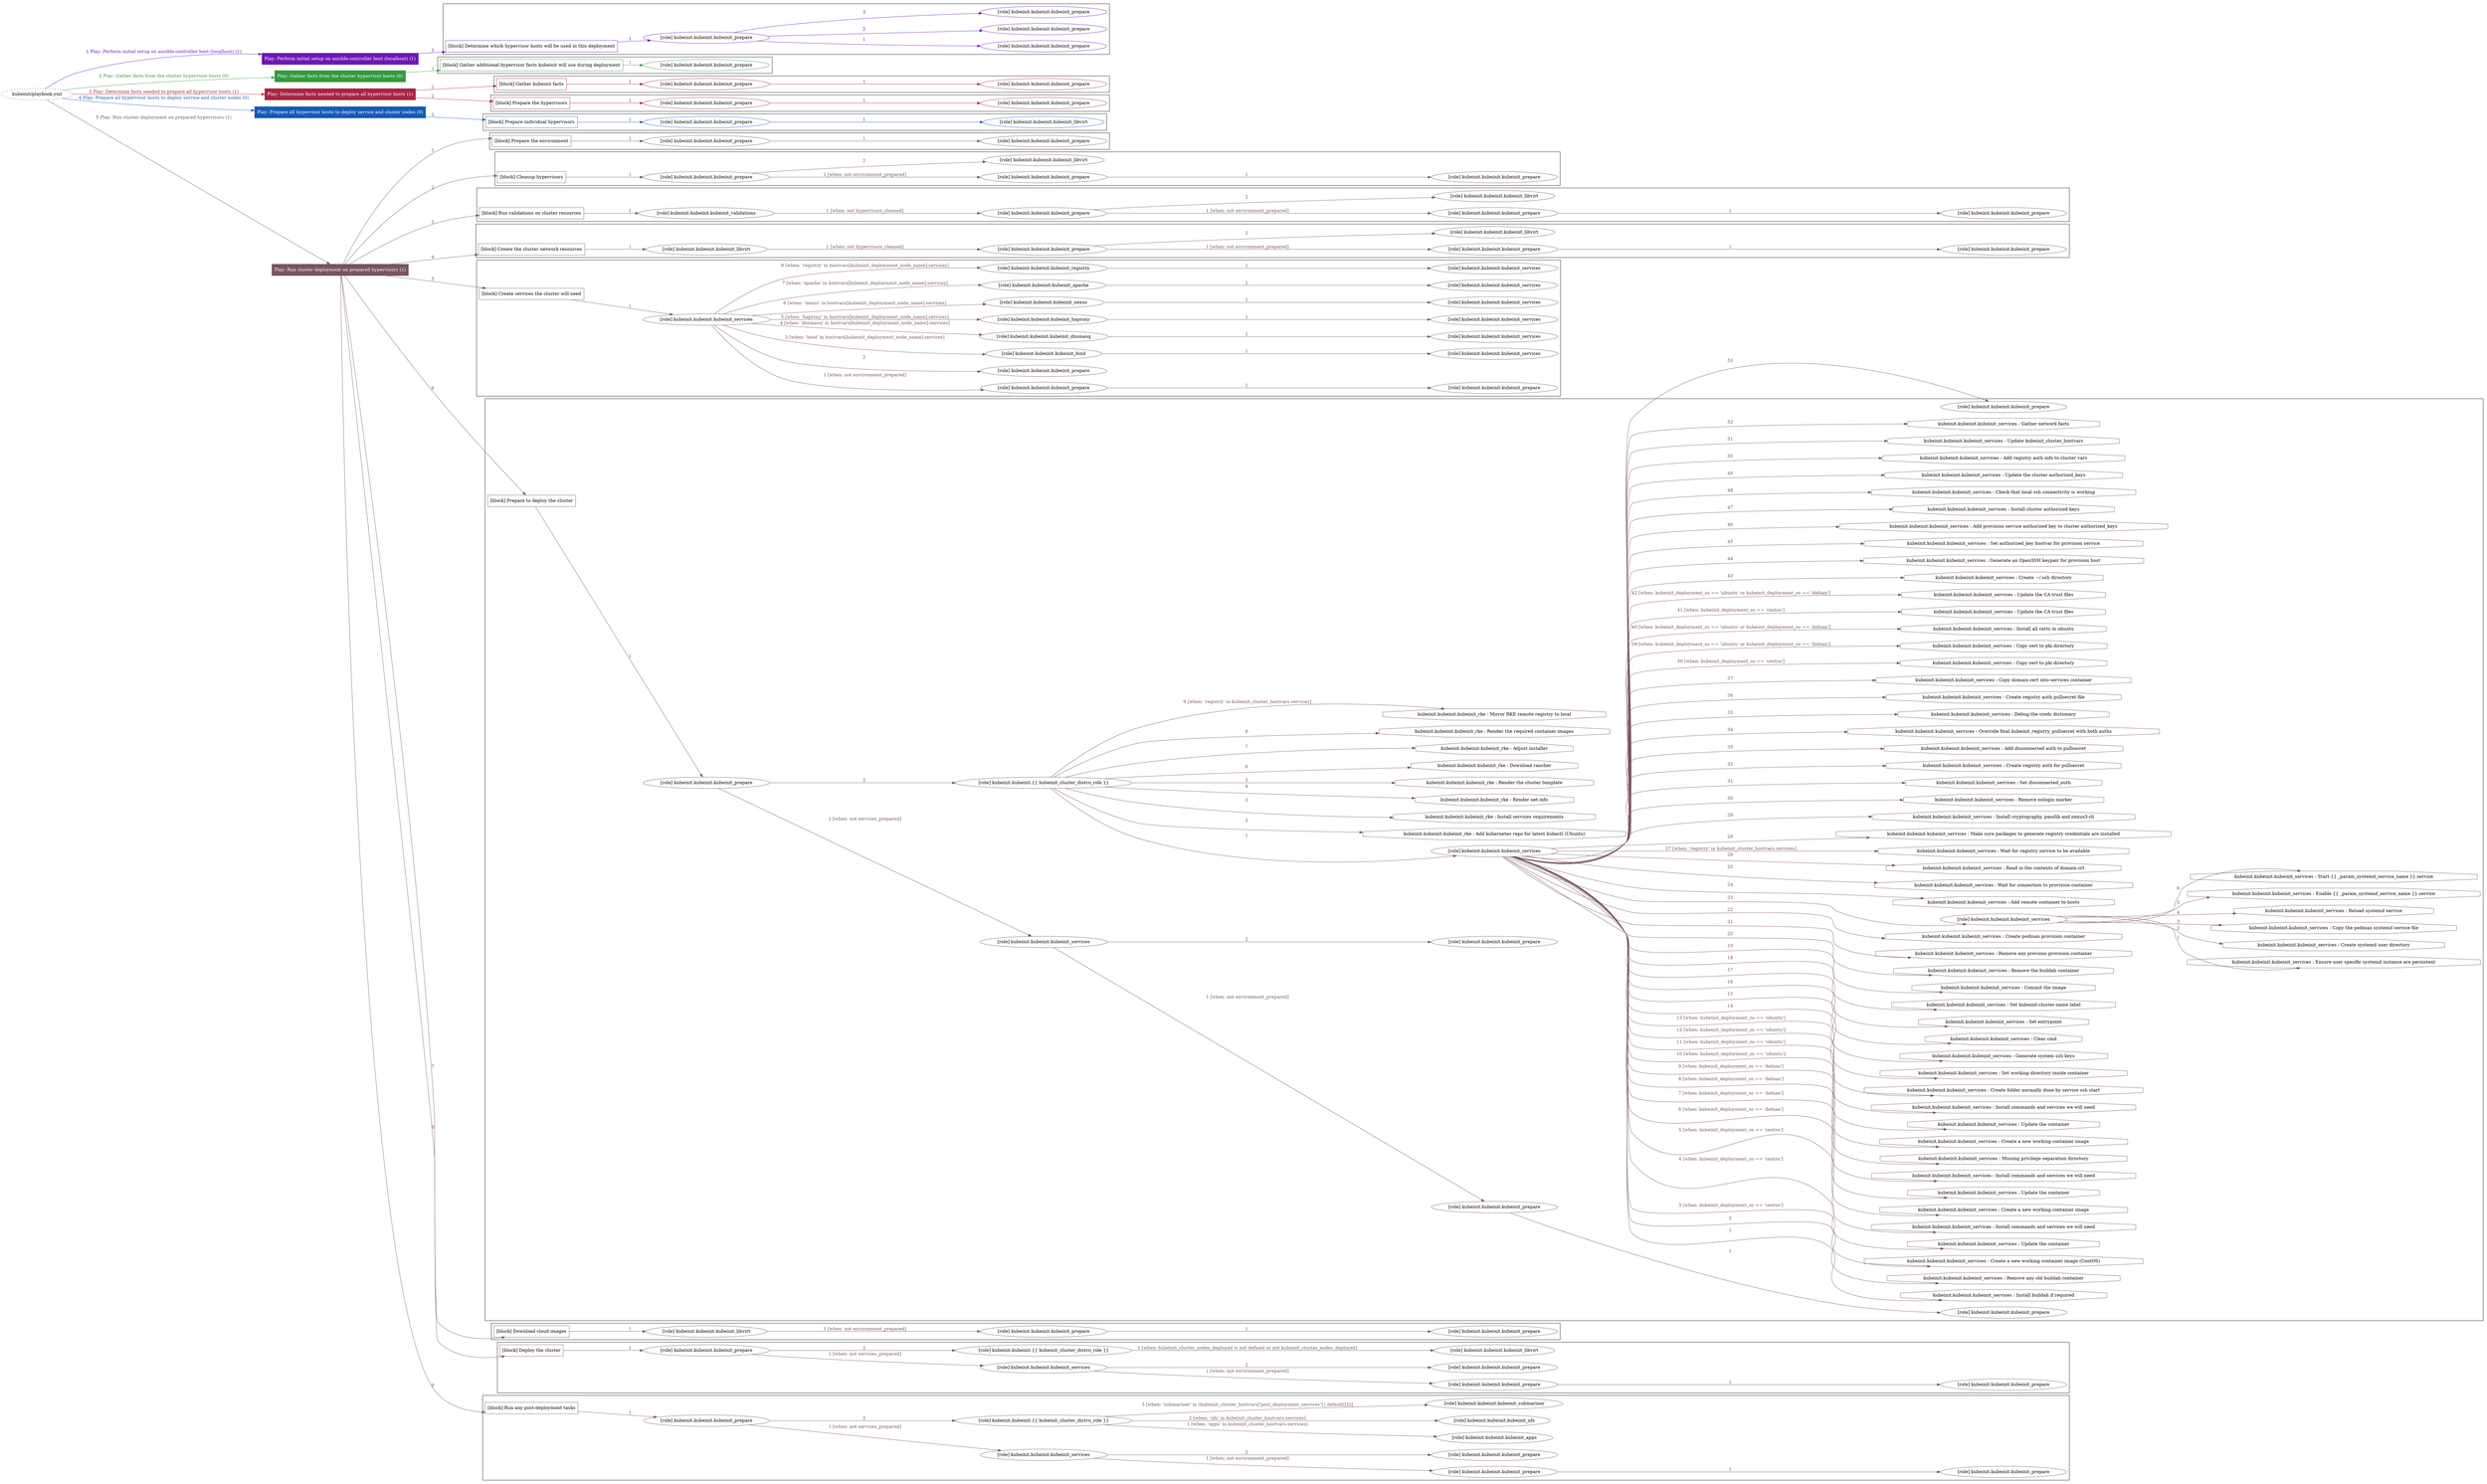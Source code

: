 digraph {
	graph [concentrate=true ordering=in rankdir=LR ratio=fill]
	edge [esep=5 sep=10]
	"kubeinit/playbook.yml" [URL="/home/runner/work/kubeinit/kubeinit/kubeinit/playbook.yml" id=playbook_61575c87 style=dotted]
	"kubeinit/playbook.yml" -> play_a4f550d3 [label="1 Play: Perform initial setup on ansible-controller host (localhost) (1)" color="#6d17b5" fontcolor="#6d17b5" id=edge_playbook_61575c87_play_a4f550d3 labeltooltip="1 Play: Perform initial setup on ansible-controller host (localhost) (1)" tooltip="1 Play: Perform initial setup on ansible-controller host (localhost) (1)"]
	subgraph "Play: Perform initial setup on ansible-controller host (localhost) (1)" {
		play_a4f550d3 [label="Play: Perform initial setup on ansible-controller host (localhost) (1)" URL="/home/runner/work/kubeinit/kubeinit/kubeinit/playbook.yml" color="#6d17b5" fontcolor="#ffffff" id=play_a4f550d3 shape=box style=filled tooltip=localhost]
		play_a4f550d3 -> block_62089614 [label=1 color="#6d17b5" fontcolor="#6d17b5" id=edge_1_play_a4f550d3_block_62089614 labeltooltip=1 tooltip=1]
		subgraph cluster_block_62089614 {
			block_62089614 [label="[block] Determine which hypervisor hosts will be used in this deployment" URL="/home/runner/work/kubeinit/kubeinit/kubeinit/playbook.yml" color="#6d17b5" id=block_62089614 labeltooltip="Determine which hypervisor hosts will be used in this deployment" shape=box tooltip="Determine which hypervisor hosts will be used in this deployment"]
			block_62089614 -> role_2755d8c2 [label="1 " color="#6d17b5" fontcolor="#6d17b5" id=edge_1_block_62089614_role_2755d8c2 labeltooltip="1 " tooltip="1 "]
			subgraph "kubeinit.kubeinit.kubeinit_prepare" {
				role_2755d8c2 [label="[role] kubeinit.kubeinit.kubeinit_prepare" URL="/home/runner/work/kubeinit/kubeinit/kubeinit/playbook.yml" color="#6d17b5" id=role_2755d8c2 tooltip="kubeinit.kubeinit.kubeinit_prepare"]
				role_2755d8c2 -> role_8873f277 [label="1 " color="#6d17b5" fontcolor="#6d17b5" id=edge_1_role_2755d8c2_role_8873f277 labeltooltip="1 " tooltip="1 "]
				subgraph "kubeinit.kubeinit.kubeinit_prepare" {
					role_8873f277 [label="[role] kubeinit.kubeinit.kubeinit_prepare" URL="/home/runner/.ansible/collections/ansible_collections/kubeinit/kubeinit/roles/kubeinit_prepare/tasks/build_hypervisors_group.yml" color="#6d17b5" id=role_8873f277 tooltip="kubeinit.kubeinit.kubeinit_prepare"]
				}
				role_2755d8c2 -> role_0d994f6e [label="2 " color="#6d17b5" fontcolor="#6d17b5" id=edge_2_role_2755d8c2_role_0d994f6e labeltooltip="2 " tooltip="2 "]
				subgraph "kubeinit.kubeinit.kubeinit_prepare" {
					role_0d994f6e [label="[role] kubeinit.kubeinit.kubeinit_prepare" URL="/home/runner/.ansible/collections/ansible_collections/kubeinit/kubeinit/roles/kubeinit_prepare/tasks/build_hypervisors_group.yml" color="#6d17b5" id=role_0d994f6e tooltip="kubeinit.kubeinit.kubeinit_prepare"]
				}
				role_2755d8c2 -> role_7f6020f1 [label="3 " color="#6d17b5" fontcolor="#6d17b5" id=edge_3_role_2755d8c2_role_7f6020f1 labeltooltip="3 " tooltip="3 "]
				subgraph "kubeinit.kubeinit.kubeinit_prepare" {
					role_7f6020f1 [label="[role] kubeinit.kubeinit.kubeinit_prepare" URL="/home/runner/.ansible/collections/ansible_collections/kubeinit/kubeinit/roles/kubeinit_prepare/tasks/build_hypervisors_group.yml" color="#6d17b5" id=role_7f6020f1 tooltip="kubeinit.kubeinit.kubeinit_prepare"]
				}
			}
		}
	}
	"kubeinit/playbook.yml" -> play_8e4dfe03 [label="2 Play: Gather facts from the cluster hypervisor hosts (0)" color="#34983e" fontcolor="#34983e" id=edge_playbook_61575c87_play_8e4dfe03 labeltooltip="2 Play: Gather facts from the cluster hypervisor hosts (0)" tooltip="2 Play: Gather facts from the cluster hypervisor hosts (0)"]
	subgraph "Play: Gather facts from the cluster hypervisor hosts (0)" {
		play_8e4dfe03 [label="Play: Gather facts from the cluster hypervisor hosts (0)" URL="/home/runner/work/kubeinit/kubeinit/kubeinit/playbook.yml" color="#34983e" fontcolor="#ffffff" id=play_8e4dfe03 shape=box style=filled tooltip="Play: Gather facts from the cluster hypervisor hosts (0)"]
		play_8e4dfe03 -> block_5221d0fa [label=1 color="#34983e" fontcolor="#34983e" id=edge_1_play_8e4dfe03_block_5221d0fa labeltooltip=1 tooltip=1]
		subgraph cluster_block_5221d0fa {
			block_5221d0fa [label="[block] Gather additional hypervisor facts kubeinit will use during deployment" URL="/home/runner/work/kubeinit/kubeinit/kubeinit/playbook.yml" color="#34983e" id=block_5221d0fa labeltooltip="Gather additional hypervisor facts kubeinit will use during deployment" shape=box tooltip="Gather additional hypervisor facts kubeinit will use during deployment"]
			block_5221d0fa -> role_4dd9ae72 [label="1 " color="#34983e" fontcolor="#34983e" id=edge_1_block_5221d0fa_role_4dd9ae72 labeltooltip="1 " tooltip="1 "]
			subgraph "kubeinit.kubeinit.kubeinit_prepare" {
				role_4dd9ae72 [label="[role] kubeinit.kubeinit.kubeinit_prepare" URL="/home/runner/work/kubeinit/kubeinit/kubeinit/playbook.yml" color="#34983e" id=role_4dd9ae72 tooltip="kubeinit.kubeinit.kubeinit_prepare"]
			}
		}
	}
	"kubeinit/playbook.yml" -> play_22666141 [label="3 Play: Determine facts needed to prepare all hypervisor hosts (1)" color="#a72543" fontcolor="#a72543" id=edge_playbook_61575c87_play_22666141 labeltooltip="3 Play: Determine facts needed to prepare all hypervisor hosts (1)" tooltip="3 Play: Determine facts needed to prepare all hypervisor hosts (1)"]
	subgraph "Play: Determine facts needed to prepare all hypervisor hosts (1)" {
		play_22666141 [label="Play: Determine facts needed to prepare all hypervisor hosts (1)" URL="/home/runner/work/kubeinit/kubeinit/kubeinit/playbook.yml" color="#a72543" fontcolor="#ffffff" id=play_22666141 shape=box style=filled tooltip=localhost]
		play_22666141 -> block_92b26b5a [label=1 color="#a72543" fontcolor="#a72543" id=edge_1_play_22666141_block_92b26b5a labeltooltip=1 tooltip=1]
		subgraph cluster_block_92b26b5a {
			block_92b26b5a [label="[block] Gather kubeinit facts" URL="/home/runner/work/kubeinit/kubeinit/kubeinit/playbook.yml" color="#a72543" id=block_92b26b5a labeltooltip="Gather kubeinit facts" shape=box tooltip="Gather kubeinit facts"]
			block_92b26b5a -> role_f274c89c [label="1 " color="#a72543" fontcolor="#a72543" id=edge_1_block_92b26b5a_role_f274c89c labeltooltip="1 " tooltip="1 "]
			subgraph "kubeinit.kubeinit.kubeinit_prepare" {
				role_f274c89c [label="[role] kubeinit.kubeinit.kubeinit_prepare" URL="/home/runner/work/kubeinit/kubeinit/kubeinit/playbook.yml" color="#a72543" id=role_f274c89c tooltip="kubeinit.kubeinit.kubeinit_prepare"]
				role_f274c89c -> role_425a7ed2 [label="1 " color="#a72543" fontcolor="#a72543" id=edge_1_role_f274c89c_role_425a7ed2 labeltooltip="1 " tooltip="1 "]
				subgraph "kubeinit.kubeinit.kubeinit_prepare" {
					role_425a7ed2 [label="[role] kubeinit.kubeinit.kubeinit_prepare" URL="/home/runner/.ansible/collections/ansible_collections/kubeinit/kubeinit/roles/kubeinit_prepare/tasks/gather_kubeinit_facts.yml" color="#a72543" id=role_425a7ed2 tooltip="kubeinit.kubeinit.kubeinit_prepare"]
				}
			}
		}
		play_22666141 -> block_b0ee6508 [label=2 color="#a72543" fontcolor="#a72543" id=edge_2_play_22666141_block_b0ee6508 labeltooltip=2 tooltip=2]
		subgraph cluster_block_b0ee6508 {
			block_b0ee6508 [label="[block] Prepare the hypervisors" URL="/home/runner/work/kubeinit/kubeinit/kubeinit/playbook.yml" color="#a72543" id=block_b0ee6508 labeltooltip="Prepare the hypervisors" shape=box tooltip="Prepare the hypervisors"]
			block_b0ee6508 -> role_482bda13 [label="1 " color="#a72543" fontcolor="#a72543" id=edge_1_block_b0ee6508_role_482bda13 labeltooltip="1 " tooltip="1 "]
			subgraph "kubeinit.kubeinit.kubeinit_prepare" {
				role_482bda13 [label="[role] kubeinit.kubeinit.kubeinit_prepare" URL="/home/runner/work/kubeinit/kubeinit/kubeinit/playbook.yml" color="#a72543" id=role_482bda13 tooltip="kubeinit.kubeinit.kubeinit_prepare"]
				role_482bda13 -> role_faf1522a [label="1 " color="#a72543" fontcolor="#a72543" id=edge_1_role_482bda13_role_faf1522a labeltooltip="1 " tooltip="1 "]
				subgraph "kubeinit.kubeinit.kubeinit_prepare" {
					role_faf1522a [label="[role] kubeinit.kubeinit.kubeinit_prepare" URL="/home/runner/.ansible/collections/ansible_collections/kubeinit/kubeinit/roles/kubeinit_prepare/tasks/gather_kubeinit_facts.yml" color="#a72543" id=role_faf1522a tooltip="kubeinit.kubeinit.kubeinit_prepare"]
				}
			}
		}
	}
	"kubeinit/playbook.yml" -> play_a91145e6 [label="4 Play: Prepare all hypervisor hosts to deploy service and cluster nodes (0)" color="#175ab5" fontcolor="#175ab5" id=edge_playbook_61575c87_play_a91145e6 labeltooltip="4 Play: Prepare all hypervisor hosts to deploy service and cluster nodes (0)" tooltip="4 Play: Prepare all hypervisor hosts to deploy service and cluster nodes (0)"]
	subgraph "Play: Prepare all hypervisor hosts to deploy service and cluster nodes (0)" {
		play_a91145e6 [label="Play: Prepare all hypervisor hosts to deploy service and cluster nodes (0)" URL="/home/runner/work/kubeinit/kubeinit/kubeinit/playbook.yml" color="#175ab5" fontcolor="#ffffff" id=play_a91145e6 shape=box style=filled tooltip="Play: Prepare all hypervisor hosts to deploy service and cluster nodes (0)"]
		play_a91145e6 -> block_e0eb3633 [label=1 color="#175ab5" fontcolor="#175ab5" id=edge_1_play_a91145e6_block_e0eb3633 labeltooltip=1 tooltip=1]
		subgraph cluster_block_e0eb3633 {
			block_e0eb3633 [label="[block] Prepare individual hypervisors" URL="/home/runner/work/kubeinit/kubeinit/kubeinit/playbook.yml" color="#175ab5" id=block_e0eb3633 labeltooltip="Prepare individual hypervisors" shape=box tooltip="Prepare individual hypervisors"]
			block_e0eb3633 -> role_c4af786a [label="1 " color="#175ab5" fontcolor="#175ab5" id=edge_1_block_e0eb3633_role_c4af786a labeltooltip="1 " tooltip="1 "]
			subgraph "kubeinit.kubeinit.kubeinit_prepare" {
				role_c4af786a [label="[role] kubeinit.kubeinit.kubeinit_prepare" URL="/home/runner/work/kubeinit/kubeinit/kubeinit/playbook.yml" color="#175ab5" id=role_c4af786a tooltip="kubeinit.kubeinit.kubeinit_prepare"]
				role_c4af786a -> role_345ea040 [label="1 " color="#175ab5" fontcolor="#175ab5" id=edge_1_role_c4af786a_role_345ea040 labeltooltip="1 " tooltip="1 "]
				subgraph "kubeinit.kubeinit.kubeinit_libvirt" {
					role_345ea040 [label="[role] kubeinit.kubeinit.kubeinit_libvirt" URL="/home/runner/.ansible/collections/ansible_collections/kubeinit/kubeinit/roles/kubeinit_prepare/tasks/prepare_hypervisor.yml" color="#175ab5" id=role_345ea040 tooltip="kubeinit.kubeinit.kubeinit_libvirt"]
				}
			}
		}
	}
	"kubeinit/playbook.yml" -> play_132052de [label="5 Play: Run cluster deployment on prepared hypervisors (1)" color="#785460" fontcolor="#785460" id=edge_playbook_61575c87_play_132052de labeltooltip="5 Play: Run cluster deployment on prepared hypervisors (1)" tooltip="5 Play: Run cluster deployment on prepared hypervisors (1)"]
	subgraph "Play: Run cluster deployment on prepared hypervisors (1)" {
		play_132052de [label="Play: Run cluster deployment on prepared hypervisors (1)" URL="/home/runner/work/kubeinit/kubeinit/kubeinit/playbook.yml" color="#785460" fontcolor="#ffffff" id=play_132052de shape=box style=filled tooltip=localhost]
		play_132052de -> block_f3a23f5d [label=1 color="#785460" fontcolor="#785460" id=edge_1_play_132052de_block_f3a23f5d labeltooltip=1 tooltip=1]
		subgraph cluster_block_f3a23f5d {
			block_f3a23f5d [label="[block] Prepare the environment" URL="/home/runner/work/kubeinit/kubeinit/kubeinit/playbook.yml" color="#785460" id=block_f3a23f5d labeltooltip="Prepare the environment" shape=box tooltip="Prepare the environment"]
			block_f3a23f5d -> role_cc82a15e [label="1 " color="#785460" fontcolor="#785460" id=edge_1_block_f3a23f5d_role_cc82a15e labeltooltip="1 " tooltip="1 "]
			subgraph "kubeinit.kubeinit.kubeinit_prepare" {
				role_cc82a15e [label="[role] kubeinit.kubeinit.kubeinit_prepare" URL="/home/runner/work/kubeinit/kubeinit/kubeinit/playbook.yml" color="#785460" id=role_cc82a15e tooltip="kubeinit.kubeinit.kubeinit_prepare"]
				role_cc82a15e -> role_e19d7a87 [label="1 " color="#785460" fontcolor="#785460" id=edge_1_role_cc82a15e_role_e19d7a87 labeltooltip="1 " tooltip="1 "]
				subgraph "kubeinit.kubeinit.kubeinit_prepare" {
					role_e19d7a87 [label="[role] kubeinit.kubeinit.kubeinit_prepare" URL="/home/runner/.ansible/collections/ansible_collections/kubeinit/kubeinit/roles/kubeinit_prepare/tasks/gather_kubeinit_facts.yml" color="#785460" id=role_e19d7a87 tooltip="kubeinit.kubeinit.kubeinit_prepare"]
				}
			}
		}
		play_132052de -> block_81e27f99 [label=2 color="#785460" fontcolor="#785460" id=edge_2_play_132052de_block_81e27f99 labeltooltip=2 tooltip=2]
		subgraph cluster_block_81e27f99 {
			block_81e27f99 [label="[block] Cleanup hypervisors" URL="/home/runner/work/kubeinit/kubeinit/kubeinit/playbook.yml" color="#785460" id=block_81e27f99 labeltooltip="Cleanup hypervisors" shape=box tooltip="Cleanup hypervisors"]
			block_81e27f99 -> role_1d6f2d6c [label="1 " color="#785460" fontcolor="#785460" id=edge_1_block_81e27f99_role_1d6f2d6c labeltooltip="1 " tooltip="1 "]
			subgraph "kubeinit.kubeinit.kubeinit_prepare" {
				role_1d6f2d6c [label="[role] kubeinit.kubeinit.kubeinit_prepare" URL="/home/runner/work/kubeinit/kubeinit/kubeinit/playbook.yml" color="#785460" id=role_1d6f2d6c tooltip="kubeinit.kubeinit.kubeinit_prepare"]
				role_1d6f2d6c -> role_1731628f [label="1 [when: not environment_prepared]" color="#785460" fontcolor="#785460" id=edge_1_role_1d6f2d6c_role_1731628f labeltooltip="1 [when: not environment_prepared]" tooltip="1 [when: not environment_prepared]"]
				subgraph "kubeinit.kubeinit.kubeinit_prepare" {
					role_1731628f [label="[role] kubeinit.kubeinit.kubeinit_prepare" URL="/home/runner/.ansible/collections/ansible_collections/kubeinit/kubeinit/roles/kubeinit_prepare/tasks/cleanup_hypervisors.yml" color="#785460" id=role_1731628f tooltip="kubeinit.kubeinit.kubeinit_prepare"]
					role_1731628f -> role_2e5e1c74 [label="1 " color="#785460" fontcolor="#785460" id=edge_1_role_1731628f_role_2e5e1c74 labeltooltip="1 " tooltip="1 "]
					subgraph "kubeinit.kubeinit.kubeinit_prepare" {
						role_2e5e1c74 [label="[role] kubeinit.kubeinit.kubeinit_prepare" URL="/home/runner/.ansible/collections/ansible_collections/kubeinit/kubeinit/roles/kubeinit_prepare/tasks/gather_kubeinit_facts.yml" color="#785460" id=role_2e5e1c74 tooltip="kubeinit.kubeinit.kubeinit_prepare"]
					}
				}
				role_1d6f2d6c -> role_271b5df2 [label="2 " color="#785460" fontcolor="#785460" id=edge_2_role_1d6f2d6c_role_271b5df2 labeltooltip="2 " tooltip="2 "]
				subgraph "kubeinit.kubeinit.kubeinit_libvirt" {
					role_271b5df2 [label="[role] kubeinit.kubeinit.kubeinit_libvirt" URL="/home/runner/.ansible/collections/ansible_collections/kubeinit/kubeinit/roles/kubeinit_prepare/tasks/cleanup_hypervisors.yml" color="#785460" id=role_271b5df2 tooltip="kubeinit.kubeinit.kubeinit_libvirt"]
				}
			}
		}
		play_132052de -> block_647bdb15 [label=3 color="#785460" fontcolor="#785460" id=edge_3_play_132052de_block_647bdb15 labeltooltip=3 tooltip=3]
		subgraph cluster_block_647bdb15 {
			block_647bdb15 [label="[block] Run validations on cluster resources" URL="/home/runner/work/kubeinit/kubeinit/kubeinit/playbook.yml" color="#785460" id=block_647bdb15 labeltooltip="Run validations on cluster resources" shape=box tooltip="Run validations on cluster resources"]
			block_647bdb15 -> role_215a05e3 [label="1 " color="#785460" fontcolor="#785460" id=edge_1_block_647bdb15_role_215a05e3 labeltooltip="1 " tooltip="1 "]
			subgraph "kubeinit.kubeinit.kubeinit_validations" {
				role_215a05e3 [label="[role] kubeinit.kubeinit.kubeinit_validations" URL="/home/runner/work/kubeinit/kubeinit/kubeinit/playbook.yml" color="#785460" id=role_215a05e3 tooltip="kubeinit.kubeinit.kubeinit_validations"]
				role_215a05e3 -> role_f733925e [label="1 [when: not hypervisors_cleaned]" color="#785460" fontcolor="#785460" id=edge_1_role_215a05e3_role_f733925e labeltooltip="1 [when: not hypervisors_cleaned]" tooltip="1 [when: not hypervisors_cleaned]"]
				subgraph "kubeinit.kubeinit.kubeinit_prepare" {
					role_f733925e [label="[role] kubeinit.kubeinit.kubeinit_prepare" URL="/home/runner/.ansible/collections/ansible_collections/kubeinit/kubeinit/roles/kubeinit_validations/tasks/main.yml" color="#785460" id=role_f733925e tooltip="kubeinit.kubeinit.kubeinit_prepare"]
					role_f733925e -> role_6b0cf7d0 [label="1 [when: not environment_prepared]" color="#785460" fontcolor="#785460" id=edge_1_role_f733925e_role_6b0cf7d0 labeltooltip="1 [when: not environment_prepared]" tooltip="1 [when: not environment_prepared]"]
					subgraph "kubeinit.kubeinit.kubeinit_prepare" {
						role_6b0cf7d0 [label="[role] kubeinit.kubeinit.kubeinit_prepare" URL="/home/runner/.ansible/collections/ansible_collections/kubeinit/kubeinit/roles/kubeinit_prepare/tasks/cleanup_hypervisors.yml" color="#785460" id=role_6b0cf7d0 tooltip="kubeinit.kubeinit.kubeinit_prepare"]
						role_6b0cf7d0 -> role_d0096baa [label="1 " color="#785460" fontcolor="#785460" id=edge_1_role_6b0cf7d0_role_d0096baa labeltooltip="1 " tooltip="1 "]
						subgraph "kubeinit.kubeinit.kubeinit_prepare" {
							role_d0096baa [label="[role] kubeinit.kubeinit.kubeinit_prepare" URL="/home/runner/.ansible/collections/ansible_collections/kubeinit/kubeinit/roles/kubeinit_prepare/tasks/gather_kubeinit_facts.yml" color="#785460" id=role_d0096baa tooltip="kubeinit.kubeinit.kubeinit_prepare"]
						}
					}
					role_f733925e -> role_d499e286 [label="2 " color="#785460" fontcolor="#785460" id=edge_2_role_f733925e_role_d499e286 labeltooltip="2 " tooltip="2 "]
					subgraph "kubeinit.kubeinit.kubeinit_libvirt" {
						role_d499e286 [label="[role] kubeinit.kubeinit.kubeinit_libvirt" URL="/home/runner/.ansible/collections/ansible_collections/kubeinit/kubeinit/roles/kubeinit_prepare/tasks/cleanup_hypervisors.yml" color="#785460" id=role_d499e286 tooltip="kubeinit.kubeinit.kubeinit_libvirt"]
					}
				}
			}
		}
		play_132052de -> block_f6d22c10 [label=4 color="#785460" fontcolor="#785460" id=edge_4_play_132052de_block_f6d22c10 labeltooltip=4 tooltip=4]
		subgraph cluster_block_f6d22c10 {
			block_f6d22c10 [label="[block] Create the cluster network resources" URL="/home/runner/work/kubeinit/kubeinit/kubeinit/playbook.yml" color="#785460" id=block_f6d22c10 labeltooltip="Create the cluster network resources" shape=box tooltip="Create the cluster network resources"]
			block_f6d22c10 -> role_5506b734 [label="1 " color="#785460" fontcolor="#785460" id=edge_1_block_f6d22c10_role_5506b734 labeltooltip="1 " tooltip="1 "]
			subgraph "kubeinit.kubeinit.kubeinit_libvirt" {
				role_5506b734 [label="[role] kubeinit.kubeinit.kubeinit_libvirt" URL="/home/runner/work/kubeinit/kubeinit/kubeinit/playbook.yml" color="#785460" id=role_5506b734 tooltip="kubeinit.kubeinit.kubeinit_libvirt"]
				role_5506b734 -> role_8520fdf2 [label="1 [when: not hypervisors_cleaned]" color="#785460" fontcolor="#785460" id=edge_1_role_5506b734_role_8520fdf2 labeltooltip="1 [when: not hypervisors_cleaned]" tooltip="1 [when: not hypervisors_cleaned]"]
				subgraph "kubeinit.kubeinit.kubeinit_prepare" {
					role_8520fdf2 [label="[role] kubeinit.kubeinit.kubeinit_prepare" URL="/home/runner/.ansible/collections/ansible_collections/kubeinit/kubeinit/roles/kubeinit_libvirt/tasks/create_network.yml" color="#785460" id=role_8520fdf2 tooltip="kubeinit.kubeinit.kubeinit_prepare"]
					role_8520fdf2 -> role_4f349e07 [label="1 [when: not environment_prepared]" color="#785460" fontcolor="#785460" id=edge_1_role_8520fdf2_role_4f349e07 labeltooltip="1 [when: not environment_prepared]" tooltip="1 [when: not environment_prepared]"]
					subgraph "kubeinit.kubeinit.kubeinit_prepare" {
						role_4f349e07 [label="[role] kubeinit.kubeinit.kubeinit_prepare" URL="/home/runner/.ansible/collections/ansible_collections/kubeinit/kubeinit/roles/kubeinit_prepare/tasks/cleanup_hypervisors.yml" color="#785460" id=role_4f349e07 tooltip="kubeinit.kubeinit.kubeinit_prepare"]
						role_4f349e07 -> role_20b4f29e [label="1 " color="#785460" fontcolor="#785460" id=edge_1_role_4f349e07_role_20b4f29e labeltooltip="1 " tooltip="1 "]
						subgraph "kubeinit.kubeinit.kubeinit_prepare" {
							role_20b4f29e [label="[role] kubeinit.kubeinit.kubeinit_prepare" URL="/home/runner/.ansible/collections/ansible_collections/kubeinit/kubeinit/roles/kubeinit_prepare/tasks/gather_kubeinit_facts.yml" color="#785460" id=role_20b4f29e tooltip="kubeinit.kubeinit.kubeinit_prepare"]
						}
					}
					role_8520fdf2 -> role_00311fd1 [label="2 " color="#785460" fontcolor="#785460" id=edge_2_role_8520fdf2_role_00311fd1 labeltooltip="2 " tooltip="2 "]
					subgraph "kubeinit.kubeinit.kubeinit_libvirt" {
						role_00311fd1 [label="[role] kubeinit.kubeinit.kubeinit_libvirt" URL="/home/runner/.ansible/collections/ansible_collections/kubeinit/kubeinit/roles/kubeinit_prepare/tasks/cleanup_hypervisors.yml" color="#785460" id=role_00311fd1 tooltip="kubeinit.kubeinit.kubeinit_libvirt"]
					}
				}
			}
		}
		play_132052de -> block_14976e1b [label=5 color="#785460" fontcolor="#785460" id=edge_5_play_132052de_block_14976e1b labeltooltip=5 tooltip=5]
		subgraph cluster_block_14976e1b {
			block_14976e1b [label="[block] Create services the cluster will need" URL="/home/runner/work/kubeinit/kubeinit/kubeinit/playbook.yml" color="#785460" id=block_14976e1b labeltooltip="Create services the cluster will need" shape=box tooltip="Create services the cluster will need"]
			block_14976e1b -> role_e857c795 [label="1 " color="#785460" fontcolor="#785460" id=edge_1_block_14976e1b_role_e857c795 labeltooltip="1 " tooltip="1 "]
			subgraph "kubeinit.kubeinit.kubeinit_services" {
				role_e857c795 [label="[role] kubeinit.kubeinit.kubeinit_services" URL="/home/runner/work/kubeinit/kubeinit/kubeinit/playbook.yml" color="#785460" id=role_e857c795 tooltip="kubeinit.kubeinit.kubeinit_services"]
				role_e857c795 -> role_36557c86 [label="1 [when: not environment_prepared]" color="#785460" fontcolor="#785460" id=edge_1_role_e857c795_role_36557c86 labeltooltip="1 [when: not environment_prepared]" tooltip="1 [when: not environment_prepared]"]
				subgraph "kubeinit.kubeinit.kubeinit_prepare" {
					role_36557c86 [label="[role] kubeinit.kubeinit.kubeinit_prepare" URL="/home/runner/.ansible/collections/ansible_collections/kubeinit/kubeinit/roles/kubeinit_services/tasks/main.yml" color="#785460" id=role_36557c86 tooltip="kubeinit.kubeinit.kubeinit_prepare"]
					role_36557c86 -> role_c48dd5cb [label="1 " color="#785460" fontcolor="#785460" id=edge_1_role_36557c86_role_c48dd5cb labeltooltip="1 " tooltip="1 "]
					subgraph "kubeinit.kubeinit.kubeinit_prepare" {
						role_c48dd5cb [label="[role] kubeinit.kubeinit.kubeinit_prepare" URL="/home/runner/.ansible/collections/ansible_collections/kubeinit/kubeinit/roles/kubeinit_prepare/tasks/gather_kubeinit_facts.yml" color="#785460" id=role_c48dd5cb tooltip="kubeinit.kubeinit.kubeinit_prepare"]
					}
				}
				role_e857c795 -> role_5979db3e [label="2 " color="#785460" fontcolor="#785460" id=edge_2_role_e857c795_role_5979db3e labeltooltip="2 " tooltip="2 "]
				subgraph "kubeinit.kubeinit.kubeinit_prepare" {
					role_5979db3e [label="[role] kubeinit.kubeinit.kubeinit_prepare" URL="/home/runner/.ansible/collections/ansible_collections/kubeinit/kubeinit/roles/kubeinit_services/tasks/00_create_service_pod.yml" color="#785460" id=role_5979db3e tooltip="kubeinit.kubeinit.kubeinit_prepare"]
				}
				role_e857c795 -> role_b7fb5234 [label="3 [when: 'bind' in hostvars[kubeinit_deployment_node_name].services]" color="#785460" fontcolor="#785460" id=edge_3_role_e857c795_role_b7fb5234 labeltooltip="3 [when: 'bind' in hostvars[kubeinit_deployment_node_name].services]" tooltip="3 [when: 'bind' in hostvars[kubeinit_deployment_node_name].services]"]
				subgraph "kubeinit.kubeinit.kubeinit_bind" {
					role_b7fb5234 [label="[role] kubeinit.kubeinit.kubeinit_bind" URL="/home/runner/.ansible/collections/ansible_collections/kubeinit/kubeinit/roles/kubeinit_services/tasks/start_services_containers.yml" color="#785460" id=role_b7fb5234 tooltip="kubeinit.kubeinit.kubeinit_bind"]
					role_b7fb5234 -> role_831f0a15 [label="1 " color="#785460" fontcolor="#785460" id=edge_1_role_b7fb5234_role_831f0a15 labeltooltip="1 " tooltip="1 "]
					subgraph "kubeinit.kubeinit.kubeinit_services" {
						role_831f0a15 [label="[role] kubeinit.kubeinit.kubeinit_services" URL="/home/runner/.ansible/collections/ansible_collections/kubeinit/kubeinit/roles/kubeinit_bind/tasks/main.yml" color="#785460" id=role_831f0a15 tooltip="kubeinit.kubeinit.kubeinit_services"]
					}
				}
				role_e857c795 -> role_ca7f5f18 [label="4 [when: 'dnsmasq' in hostvars[kubeinit_deployment_node_name].services]" color="#785460" fontcolor="#785460" id=edge_4_role_e857c795_role_ca7f5f18 labeltooltip="4 [when: 'dnsmasq' in hostvars[kubeinit_deployment_node_name].services]" tooltip="4 [when: 'dnsmasq' in hostvars[kubeinit_deployment_node_name].services]"]
				subgraph "kubeinit.kubeinit.kubeinit_dnsmasq" {
					role_ca7f5f18 [label="[role] kubeinit.kubeinit.kubeinit_dnsmasq" URL="/home/runner/.ansible/collections/ansible_collections/kubeinit/kubeinit/roles/kubeinit_services/tasks/start_services_containers.yml" color="#785460" id=role_ca7f5f18 tooltip="kubeinit.kubeinit.kubeinit_dnsmasq"]
					role_ca7f5f18 -> role_26d69c64 [label="1 " color="#785460" fontcolor="#785460" id=edge_1_role_ca7f5f18_role_26d69c64 labeltooltip="1 " tooltip="1 "]
					subgraph "kubeinit.kubeinit.kubeinit_services" {
						role_26d69c64 [label="[role] kubeinit.kubeinit.kubeinit_services" URL="/home/runner/.ansible/collections/ansible_collections/kubeinit/kubeinit/roles/kubeinit_dnsmasq/tasks/main.yml" color="#785460" id=role_26d69c64 tooltip="kubeinit.kubeinit.kubeinit_services"]
					}
				}
				role_e857c795 -> role_c254dfb8 [label="5 [when: 'haproxy' in hostvars[kubeinit_deployment_node_name].services]" color="#785460" fontcolor="#785460" id=edge_5_role_e857c795_role_c254dfb8 labeltooltip="5 [when: 'haproxy' in hostvars[kubeinit_deployment_node_name].services]" tooltip="5 [when: 'haproxy' in hostvars[kubeinit_deployment_node_name].services]"]
				subgraph "kubeinit.kubeinit.kubeinit_haproxy" {
					role_c254dfb8 [label="[role] kubeinit.kubeinit.kubeinit_haproxy" URL="/home/runner/.ansible/collections/ansible_collections/kubeinit/kubeinit/roles/kubeinit_services/tasks/start_services_containers.yml" color="#785460" id=role_c254dfb8 tooltip="kubeinit.kubeinit.kubeinit_haproxy"]
					role_c254dfb8 -> role_68c62772 [label="1 " color="#785460" fontcolor="#785460" id=edge_1_role_c254dfb8_role_68c62772 labeltooltip="1 " tooltip="1 "]
					subgraph "kubeinit.kubeinit.kubeinit_services" {
						role_68c62772 [label="[role] kubeinit.kubeinit.kubeinit_services" URL="/home/runner/.ansible/collections/ansible_collections/kubeinit/kubeinit/roles/kubeinit_haproxy/tasks/main.yml" color="#785460" id=role_68c62772 tooltip="kubeinit.kubeinit.kubeinit_services"]
					}
				}
				role_e857c795 -> role_6abac405 [label="6 [when: 'nexus' in hostvars[kubeinit_deployment_node_name].services]" color="#785460" fontcolor="#785460" id=edge_6_role_e857c795_role_6abac405 labeltooltip="6 [when: 'nexus' in hostvars[kubeinit_deployment_node_name].services]" tooltip="6 [when: 'nexus' in hostvars[kubeinit_deployment_node_name].services]"]
				subgraph "kubeinit.kubeinit.kubeinit_nexus" {
					role_6abac405 [label="[role] kubeinit.kubeinit.kubeinit_nexus" URL="/home/runner/.ansible/collections/ansible_collections/kubeinit/kubeinit/roles/kubeinit_services/tasks/start_services_containers.yml" color="#785460" id=role_6abac405 tooltip="kubeinit.kubeinit.kubeinit_nexus"]
					role_6abac405 -> role_b5c21bbd [label="1 " color="#785460" fontcolor="#785460" id=edge_1_role_6abac405_role_b5c21bbd labeltooltip="1 " tooltip="1 "]
					subgraph "kubeinit.kubeinit.kubeinit_services" {
						role_b5c21bbd [label="[role] kubeinit.kubeinit.kubeinit_services" URL="/home/runner/.ansible/collections/ansible_collections/kubeinit/kubeinit/roles/kubeinit_nexus/tasks/main.yml" color="#785460" id=role_b5c21bbd tooltip="kubeinit.kubeinit.kubeinit_services"]
					}
				}
				role_e857c795 -> role_12698533 [label="7 [when: 'apache' in hostvars[kubeinit_deployment_node_name].services]" color="#785460" fontcolor="#785460" id=edge_7_role_e857c795_role_12698533 labeltooltip="7 [when: 'apache' in hostvars[kubeinit_deployment_node_name].services]" tooltip="7 [when: 'apache' in hostvars[kubeinit_deployment_node_name].services]"]
				subgraph "kubeinit.kubeinit.kubeinit_apache" {
					role_12698533 [label="[role] kubeinit.kubeinit.kubeinit_apache" URL="/home/runner/.ansible/collections/ansible_collections/kubeinit/kubeinit/roles/kubeinit_services/tasks/start_services_containers.yml" color="#785460" id=role_12698533 tooltip="kubeinit.kubeinit.kubeinit_apache"]
					role_12698533 -> role_4f78fe54 [label="1 " color="#785460" fontcolor="#785460" id=edge_1_role_12698533_role_4f78fe54 labeltooltip="1 " tooltip="1 "]
					subgraph "kubeinit.kubeinit.kubeinit_services" {
						role_4f78fe54 [label="[role] kubeinit.kubeinit.kubeinit_services" URL="/home/runner/.ansible/collections/ansible_collections/kubeinit/kubeinit/roles/kubeinit_apache/tasks/main.yml" color="#785460" id=role_4f78fe54 tooltip="kubeinit.kubeinit.kubeinit_services"]
					}
				}
				role_e857c795 -> role_13097806 [label="8 [when: 'registry' in hostvars[kubeinit_deployment_node_name].services]" color="#785460" fontcolor="#785460" id=edge_8_role_e857c795_role_13097806 labeltooltip="8 [when: 'registry' in hostvars[kubeinit_deployment_node_name].services]" tooltip="8 [when: 'registry' in hostvars[kubeinit_deployment_node_name].services]"]
				subgraph "kubeinit.kubeinit.kubeinit_registry" {
					role_13097806 [label="[role] kubeinit.kubeinit.kubeinit_registry" URL="/home/runner/.ansible/collections/ansible_collections/kubeinit/kubeinit/roles/kubeinit_services/tasks/start_services_containers.yml" color="#785460" id=role_13097806 tooltip="kubeinit.kubeinit.kubeinit_registry"]
					role_13097806 -> role_a809e8ff [label="1 " color="#785460" fontcolor="#785460" id=edge_1_role_13097806_role_a809e8ff labeltooltip="1 " tooltip="1 "]
					subgraph "kubeinit.kubeinit.kubeinit_services" {
						role_a809e8ff [label="[role] kubeinit.kubeinit.kubeinit_services" URL="/home/runner/.ansible/collections/ansible_collections/kubeinit/kubeinit/roles/kubeinit_registry/tasks/main.yml" color="#785460" id=role_a809e8ff tooltip="kubeinit.kubeinit.kubeinit_services"]
					}
				}
			}
		}
		play_132052de -> block_7eeffe10 [label=6 color="#785460" fontcolor="#785460" id=edge_6_play_132052de_block_7eeffe10 labeltooltip=6 tooltip=6]
		subgraph cluster_block_7eeffe10 {
			block_7eeffe10 [label="[block] Prepare to deploy the cluster" URL="/home/runner/work/kubeinit/kubeinit/kubeinit/playbook.yml" color="#785460" id=block_7eeffe10 labeltooltip="Prepare to deploy the cluster" shape=box tooltip="Prepare to deploy the cluster"]
			block_7eeffe10 -> role_6b43b72e [label="1 " color="#785460" fontcolor="#785460" id=edge_1_block_7eeffe10_role_6b43b72e labeltooltip="1 " tooltip="1 "]
			subgraph "kubeinit.kubeinit.kubeinit_prepare" {
				role_6b43b72e [label="[role] kubeinit.kubeinit.kubeinit_prepare" URL="/home/runner/work/kubeinit/kubeinit/kubeinit/playbook.yml" color="#785460" id=role_6b43b72e tooltip="kubeinit.kubeinit.kubeinit_prepare"]
				role_6b43b72e -> role_3c31495e [label="1 [when: not services_prepared]" color="#785460" fontcolor="#785460" id=edge_1_role_6b43b72e_role_3c31495e labeltooltip="1 [when: not services_prepared]" tooltip="1 [when: not services_prepared]"]
				subgraph "kubeinit.kubeinit.kubeinit_services" {
					role_3c31495e [label="[role] kubeinit.kubeinit.kubeinit_services" URL="/home/runner/.ansible/collections/ansible_collections/kubeinit/kubeinit/roles/kubeinit_prepare/tasks/prepare_cluster.yml" color="#785460" id=role_3c31495e tooltip="kubeinit.kubeinit.kubeinit_services"]
					role_3c31495e -> role_e138211b [label="1 [when: not environment_prepared]" color="#785460" fontcolor="#785460" id=edge_1_role_3c31495e_role_e138211b labeltooltip="1 [when: not environment_prepared]" tooltip="1 [when: not environment_prepared]"]
					subgraph "kubeinit.kubeinit.kubeinit_prepare" {
						role_e138211b [label="[role] kubeinit.kubeinit.kubeinit_prepare" URL="/home/runner/.ansible/collections/ansible_collections/kubeinit/kubeinit/roles/kubeinit_services/tasks/prepare_services.yml" color="#785460" id=role_e138211b tooltip="kubeinit.kubeinit.kubeinit_prepare"]
						role_e138211b -> role_ecdbfb39 [label="1 " color="#785460" fontcolor="#785460" id=edge_1_role_e138211b_role_ecdbfb39 labeltooltip="1 " tooltip="1 "]
						subgraph "kubeinit.kubeinit.kubeinit_prepare" {
							role_ecdbfb39 [label="[role] kubeinit.kubeinit.kubeinit_prepare" URL="/home/runner/.ansible/collections/ansible_collections/kubeinit/kubeinit/roles/kubeinit_prepare/tasks/gather_kubeinit_facts.yml" color="#785460" id=role_ecdbfb39 tooltip="kubeinit.kubeinit.kubeinit_prepare"]
						}
					}
					role_3c31495e -> role_0816fffb [label="2 " color="#785460" fontcolor="#785460" id=edge_2_role_3c31495e_role_0816fffb labeltooltip="2 " tooltip="2 "]
					subgraph "kubeinit.kubeinit.kubeinit_prepare" {
						role_0816fffb [label="[role] kubeinit.kubeinit.kubeinit_prepare" URL="/home/runner/.ansible/collections/ansible_collections/kubeinit/kubeinit/roles/kubeinit_services/tasks/prepare_services.yml" color="#785460" id=role_0816fffb tooltip="kubeinit.kubeinit.kubeinit_prepare"]
					}
				}
				role_6b43b72e -> role_64647faa [label="2 " color="#785460" fontcolor="#785460" id=edge_2_role_6b43b72e_role_64647faa labeltooltip="2 " tooltip="2 "]
				subgraph "kubeinit.kubeinit.{{ kubeinit_cluster_distro_role }}" {
					role_64647faa [label="[role] kubeinit.kubeinit.{{ kubeinit_cluster_distro_role }}" URL="/home/runner/.ansible/collections/ansible_collections/kubeinit/kubeinit/roles/kubeinit_prepare/tasks/prepare_cluster.yml" color="#785460" id=role_64647faa tooltip="kubeinit.kubeinit.{{ kubeinit_cluster_distro_role }}"]
					role_64647faa -> role_426c4f31 [label="1 " color="#785460" fontcolor="#785460" id=edge_1_role_64647faa_role_426c4f31 labeltooltip="1 " tooltip="1 "]
					subgraph "kubeinit.kubeinit.kubeinit_services" {
						role_426c4f31 [label="[role] kubeinit.kubeinit.kubeinit_services" URL="/home/runner/.ansible/collections/ansible_collections/kubeinit/kubeinit/roles/kubeinit_rke/tasks/prepare_cluster.yml" color="#785460" id=role_426c4f31 tooltip="kubeinit.kubeinit.kubeinit_services"]
						task_b0c36e28 [label="kubeinit.kubeinit.kubeinit_services : Install buildah if required" URL="/home/runner/.ansible/collections/ansible_collections/kubeinit/kubeinit/roles/kubeinit_services/tasks/create_provision_container.yml" color="#785460" id=task_b0c36e28 shape=octagon tooltip="kubeinit.kubeinit.kubeinit_services : Install buildah if required"]
						role_426c4f31 -> task_b0c36e28 [label="1 " color="#785460" fontcolor="#785460" id=edge_1_role_426c4f31_task_b0c36e28 labeltooltip="1 " tooltip="1 "]
						task_1404a660 [label="kubeinit.kubeinit.kubeinit_services : Remove any old buildah container" URL="/home/runner/.ansible/collections/ansible_collections/kubeinit/kubeinit/roles/kubeinit_services/tasks/create_provision_container.yml" color="#785460" id=task_1404a660 shape=octagon tooltip="kubeinit.kubeinit.kubeinit_services : Remove any old buildah container"]
						role_426c4f31 -> task_1404a660 [label="2 " color="#785460" fontcolor="#785460" id=edge_2_role_426c4f31_task_1404a660 labeltooltip="2 " tooltip="2 "]
						task_f83f226a [label="kubeinit.kubeinit.kubeinit_services : Create a new working container image (CentOS)" URL="/home/runner/.ansible/collections/ansible_collections/kubeinit/kubeinit/roles/kubeinit_services/tasks/create_provision_container.yml" color="#785460" id=task_f83f226a shape=octagon tooltip="kubeinit.kubeinit.kubeinit_services : Create a new working container image (CentOS)"]
						role_426c4f31 -> task_f83f226a [label="3 [when: kubeinit_deployment_os == 'centos']" color="#785460" fontcolor="#785460" id=edge_3_role_426c4f31_task_f83f226a labeltooltip="3 [when: kubeinit_deployment_os == 'centos']" tooltip="3 [when: kubeinit_deployment_os == 'centos']"]
						task_623d3c1d [label="kubeinit.kubeinit.kubeinit_services : Update the container" URL="/home/runner/.ansible/collections/ansible_collections/kubeinit/kubeinit/roles/kubeinit_services/tasks/create_provision_container.yml" color="#785460" id=task_623d3c1d shape=octagon tooltip="kubeinit.kubeinit.kubeinit_services : Update the container"]
						role_426c4f31 -> task_623d3c1d [label="4 [when: kubeinit_deployment_os == 'centos']" color="#785460" fontcolor="#785460" id=edge_4_role_426c4f31_task_623d3c1d labeltooltip="4 [when: kubeinit_deployment_os == 'centos']" tooltip="4 [when: kubeinit_deployment_os == 'centos']"]
						task_3464fdc8 [label="kubeinit.kubeinit.kubeinit_services : Install commands and services we will need" URL="/home/runner/.ansible/collections/ansible_collections/kubeinit/kubeinit/roles/kubeinit_services/tasks/create_provision_container.yml" color="#785460" id=task_3464fdc8 shape=octagon tooltip="kubeinit.kubeinit.kubeinit_services : Install commands and services we will need"]
						role_426c4f31 -> task_3464fdc8 [label="5 [when: kubeinit_deployment_os == 'centos']" color="#785460" fontcolor="#785460" id=edge_5_role_426c4f31_task_3464fdc8 labeltooltip="5 [when: kubeinit_deployment_os == 'centos']" tooltip="5 [when: kubeinit_deployment_os == 'centos']"]
						task_45b6a726 [label="kubeinit.kubeinit.kubeinit_services : Create a new working container image" URL="/home/runner/.ansible/collections/ansible_collections/kubeinit/kubeinit/roles/kubeinit_services/tasks/create_provision_container.yml" color="#785460" id=task_45b6a726 shape=octagon tooltip="kubeinit.kubeinit.kubeinit_services : Create a new working container image"]
						role_426c4f31 -> task_45b6a726 [label="6 [when: kubeinit_deployment_os == 'debian']" color="#785460" fontcolor="#785460" id=edge_6_role_426c4f31_task_45b6a726 labeltooltip="6 [when: kubeinit_deployment_os == 'debian']" tooltip="6 [when: kubeinit_deployment_os == 'debian']"]
						task_2c90e212 [label="kubeinit.kubeinit.kubeinit_services : Update the container" URL="/home/runner/.ansible/collections/ansible_collections/kubeinit/kubeinit/roles/kubeinit_services/tasks/create_provision_container.yml" color="#785460" id=task_2c90e212 shape=octagon tooltip="kubeinit.kubeinit.kubeinit_services : Update the container"]
						role_426c4f31 -> task_2c90e212 [label="7 [when: kubeinit_deployment_os == 'debian']" color="#785460" fontcolor="#785460" id=edge_7_role_426c4f31_task_2c90e212 labeltooltip="7 [when: kubeinit_deployment_os == 'debian']" tooltip="7 [when: kubeinit_deployment_os == 'debian']"]
						task_d73ebb8e [label="kubeinit.kubeinit.kubeinit_services : Install commands and services we will need" URL="/home/runner/.ansible/collections/ansible_collections/kubeinit/kubeinit/roles/kubeinit_services/tasks/create_provision_container.yml" color="#785460" id=task_d73ebb8e shape=octagon tooltip="kubeinit.kubeinit.kubeinit_services : Install commands and services we will need"]
						role_426c4f31 -> task_d73ebb8e [label="8 [when: kubeinit_deployment_os == 'debian']" color="#785460" fontcolor="#785460" id=edge_8_role_426c4f31_task_d73ebb8e labeltooltip="8 [when: kubeinit_deployment_os == 'debian']" tooltip="8 [when: kubeinit_deployment_os == 'debian']"]
						task_471eecbd [label="kubeinit.kubeinit.kubeinit_services : Missing privilege separation directory" URL="/home/runner/.ansible/collections/ansible_collections/kubeinit/kubeinit/roles/kubeinit_services/tasks/create_provision_container.yml" color="#785460" id=task_471eecbd shape=octagon tooltip="kubeinit.kubeinit.kubeinit_services : Missing privilege separation directory"]
						role_426c4f31 -> task_471eecbd [label="9 [when: kubeinit_deployment_os == 'debian']" color="#785460" fontcolor="#785460" id=edge_9_role_426c4f31_task_471eecbd labeltooltip="9 [when: kubeinit_deployment_os == 'debian']" tooltip="9 [when: kubeinit_deployment_os == 'debian']"]
						task_67c2655c [label="kubeinit.kubeinit.kubeinit_services : Create a new working container image" URL="/home/runner/.ansible/collections/ansible_collections/kubeinit/kubeinit/roles/kubeinit_services/tasks/create_provision_container.yml" color="#785460" id=task_67c2655c shape=octagon tooltip="kubeinit.kubeinit.kubeinit_services : Create a new working container image"]
						role_426c4f31 -> task_67c2655c [label="10 [when: kubeinit_deployment_os == 'ubuntu']" color="#785460" fontcolor="#785460" id=edge_10_role_426c4f31_task_67c2655c labeltooltip="10 [when: kubeinit_deployment_os == 'ubuntu']" tooltip="10 [when: kubeinit_deployment_os == 'ubuntu']"]
						task_26d8d345 [label="kubeinit.kubeinit.kubeinit_services : Update the container" URL="/home/runner/.ansible/collections/ansible_collections/kubeinit/kubeinit/roles/kubeinit_services/tasks/create_provision_container.yml" color="#785460" id=task_26d8d345 shape=octagon tooltip="kubeinit.kubeinit.kubeinit_services : Update the container"]
						role_426c4f31 -> task_26d8d345 [label="11 [when: kubeinit_deployment_os == 'ubuntu']" color="#785460" fontcolor="#785460" id=edge_11_role_426c4f31_task_26d8d345 labeltooltip="11 [when: kubeinit_deployment_os == 'ubuntu']" tooltip="11 [when: kubeinit_deployment_os == 'ubuntu']"]
						task_39d642da [label="kubeinit.kubeinit.kubeinit_services : Install commands and services we will need" URL="/home/runner/.ansible/collections/ansible_collections/kubeinit/kubeinit/roles/kubeinit_services/tasks/create_provision_container.yml" color="#785460" id=task_39d642da shape=octagon tooltip="kubeinit.kubeinit.kubeinit_services : Install commands and services we will need"]
						role_426c4f31 -> task_39d642da [label="12 [when: kubeinit_deployment_os == 'ubuntu']" color="#785460" fontcolor="#785460" id=edge_12_role_426c4f31_task_39d642da labeltooltip="12 [when: kubeinit_deployment_os == 'ubuntu']" tooltip="12 [when: kubeinit_deployment_os == 'ubuntu']"]
						task_8b6c193a [label="kubeinit.kubeinit.kubeinit_services : Create folder normally done by service ssh start" URL="/home/runner/.ansible/collections/ansible_collections/kubeinit/kubeinit/roles/kubeinit_services/tasks/create_provision_container.yml" color="#785460" id=task_8b6c193a shape=octagon tooltip="kubeinit.kubeinit.kubeinit_services : Create folder normally done by service ssh start"]
						role_426c4f31 -> task_8b6c193a [label="13 [when: kubeinit_deployment_os == 'ubuntu']" color="#785460" fontcolor="#785460" id=edge_13_role_426c4f31_task_8b6c193a labeltooltip="13 [when: kubeinit_deployment_os == 'ubuntu']" tooltip="13 [when: kubeinit_deployment_os == 'ubuntu']"]
						task_9eaec742 [label="kubeinit.kubeinit.kubeinit_services : Set working directory inside container" URL="/home/runner/.ansible/collections/ansible_collections/kubeinit/kubeinit/roles/kubeinit_services/tasks/create_provision_container.yml" color="#785460" id=task_9eaec742 shape=octagon tooltip="kubeinit.kubeinit.kubeinit_services : Set working directory inside container"]
						role_426c4f31 -> task_9eaec742 [label="14 " color="#785460" fontcolor="#785460" id=edge_14_role_426c4f31_task_9eaec742 labeltooltip="14 " tooltip="14 "]
						task_dc853841 [label="kubeinit.kubeinit.kubeinit_services : Generate system ssh keys" URL="/home/runner/.ansible/collections/ansible_collections/kubeinit/kubeinit/roles/kubeinit_services/tasks/create_provision_container.yml" color="#785460" id=task_dc853841 shape=octagon tooltip="kubeinit.kubeinit.kubeinit_services : Generate system ssh keys"]
						role_426c4f31 -> task_dc853841 [label="15 " color="#785460" fontcolor="#785460" id=edge_15_role_426c4f31_task_dc853841 labeltooltip="15 " tooltip="15 "]
						task_d980db23 [label="kubeinit.kubeinit.kubeinit_services : Clear cmd" URL="/home/runner/.ansible/collections/ansible_collections/kubeinit/kubeinit/roles/kubeinit_services/tasks/create_provision_container.yml" color="#785460" id=task_d980db23 shape=octagon tooltip="kubeinit.kubeinit.kubeinit_services : Clear cmd"]
						role_426c4f31 -> task_d980db23 [label="16 " color="#785460" fontcolor="#785460" id=edge_16_role_426c4f31_task_d980db23 labeltooltip="16 " tooltip="16 "]
						task_fea1a186 [label="kubeinit.kubeinit.kubeinit_services : Set entrypoint" URL="/home/runner/.ansible/collections/ansible_collections/kubeinit/kubeinit/roles/kubeinit_services/tasks/create_provision_container.yml" color="#785460" id=task_fea1a186 shape=octagon tooltip="kubeinit.kubeinit.kubeinit_services : Set entrypoint"]
						role_426c4f31 -> task_fea1a186 [label="17 " color="#785460" fontcolor="#785460" id=edge_17_role_426c4f31_task_fea1a186 labeltooltip="17 " tooltip="17 "]
						task_3878b44e [label="kubeinit.kubeinit.kubeinit_services : Set kubeinit-cluster-name label" URL="/home/runner/.ansible/collections/ansible_collections/kubeinit/kubeinit/roles/kubeinit_services/tasks/create_provision_container.yml" color="#785460" id=task_3878b44e shape=octagon tooltip="kubeinit.kubeinit.kubeinit_services : Set kubeinit-cluster-name label"]
						role_426c4f31 -> task_3878b44e [label="18 " color="#785460" fontcolor="#785460" id=edge_18_role_426c4f31_task_3878b44e labeltooltip="18 " tooltip="18 "]
						task_64cbd6ee [label="kubeinit.kubeinit.kubeinit_services : Commit the image" URL="/home/runner/.ansible/collections/ansible_collections/kubeinit/kubeinit/roles/kubeinit_services/tasks/create_provision_container.yml" color="#785460" id=task_64cbd6ee shape=octagon tooltip="kubeinit.kubeinit.kubeinit_services : Commit the image"]
						role_426c4f31 -> task_64cbd6ee [label="19 " color="#785460" fontcolor="#785460" id=edge_19_role_426c4f31_task_64cbd6ee labeltooltip="19 " tooltip="19 "]
						task_723831ea [label="kubeinit.kubeinit.kubeinit_services : Remove the buildah container" URL="/home/runner/.ansible/collections/ansible_collections/kubeinit/kubeinit/roles/kubeinit_services/tasks/create_provision_container.yml" color="#785460" id=task_723831ea shape=octagon tooltip="kubeinit.kubeinit.kubeinit_services : Remove the buildah container"]
						role_426c4f31 -> task_723831ea [label="20 " color="#785460" fontcolor="#785460" id=edge_20_role_426c4f31_task_723831ea labeltooltip="20 " tooltip="20 "]
						task_31d622ff [label="kubeinit.kubeinit.kubeinit_services : Remove any previous provision container" URL="/home/runner/.ansible/collections/ansible_collections/kubeinit/kubeinit/roles/kubeinit_services/tasks/create_provision_container.yml" color="#785460" id=task_31d622ff shape=octagon tooltip="kubeinit.kubeinit.kubeinit_services : Remove any previous provision container"]
						role_426c4f31 -> task_31d622ff [label="21 " color="#785460" fontcolor="#785460" id=edge_21_role_426c4f31_task_31d622ff labeltooltip="21 " tooltip="21 "]
						task_03cae735 [label="kubeinit.kubeinit.kubeinit_services : Create podman provision container" URL="/home/runner/.ansible/collections/ansible_collections/kubeinit/kubeinit/roles/kubeinit_services/tasks/create_provision_container.yml" color="#785460" id=task_03cae735 shape=octagon tooltip="kubeinit.kubeinit.kubeinit_services : Create podman provision container"]
						role_426c4f31 -> task_03cae735 [label="22 " color="#785460" fontcolor="#785460" id=edge_22_role_426c4f31_task_03cae735 labeltooltip="22 " tooltip="22 "]
						role_426c4f31 -> role_ac636347 [label="23 " color="#785460" fontcolor="#785460" id=edge_23_role_426c4f31_role_ac636347 labeltooltip="23 " tooltip="23 "]
						subgraph "kubeinit.kubeinit.kubeinit_services" {
							role_ac636347 [label="[role] kubeinit.kubeinit.kubeinit_services" URL="/home/runner/.ansible/collections/ansible_collections/kubeinit/kubeinit/roles/kubeinit_services/tasks/create_provision_container.yml" color="#785460" id=role_ac636347 tooltip="kubeinit.kubeinit.kubeinit_services"]
							task_b000a70b [label="kubeinit.kubeinit.kubeinit_services : Ensure user specific systemd instance are persistent" URL="/home/runner/.ansible/collections/ansible_collections/kubeinit/kubeinit/roles/kubeinit_services/tasks/create_managed_service.yml" color="#785460" id=task_b000a70b shape=octagon tooltip="kubeinit.kubeinit.kubeinit_services : Ensure user specific systemd instance are persistent"]
							role_ac636347 -> task_b000a70b [label="1 " color="#785460" fontcolor="#785460" id=edge_1_role_ac636347_task_b000a70b labeltooltip="1 " tooltip="1 "]
							task_5fc79395 [label="kubeinit.kubeinit.kubeinit_services : Create systemd user directory" URL="/home/runner/.ansible/collections/ansible_collections/kubeinit/kubeinit/roles/kubeinit_services/tasks/create_managed_service.yml" color="#785460" id=task_5fc79395 shape=octagon tooltip="kubeinit.kubeinit.kubeinit_services : Create systemd user directory"]
							role_ac636347 -> task_5fc79395 [label="2 " color="#785460" fontcolor="#785460" id=edge_2_role_ac636347_task_5fc79395 labeltooltip="2 " tooltip="2 "]
							task_fcbe8624 [label="kubeinit.kubeinit.kubeinit_services : Copy the podman systemd service file" URL="/home/runner/.ansible/collections/ansible_collections/kubeinit/kubeinit/roles/kubeinit_services/tasks/create_managed_service.yml" color="#785460" id=task_fcbe8624 shape=octagon tooltip="kubeinit.kubeinit.kubeinit_services : Copy the podman systemd service file"]
							role_ac636347 -> task_fcbe8624 [label="3 " color="#785460" fontcolor="#785460" id=edge_3_role_ac636347_task_fcbe8624 labeltooltip="3 " tooltip="3 "]
							task_f9f2d654 [label="kubeinit.kubeinit.kubeinit_services : Reload systemd service" URL="/home/runner/.ansible/collections/ansible_collections/kubeinit/kubeinit/roles/kubeinit_services/tasks/create_managed_service.yml" color="#785460" id=task_f9f2d654 shape=octagon tooltip="kubeinit.kubeinit.kubeinit_services : Reload systemd service"]
							role_ac636347 -> task_f9f2d654 [label="4 " color="#785460" fontcolor="#785460" id=edge_4_role_ac636347_task_f9f2d654 labeltooltip="4 " tooltip="4 "]
							task_16639abd [label="kubeinit.kubeinit.kubeinit_services : Enable {{ _param_systemd_service_name }}.service" URL="/home/runner/.ansible/collections/ansible_collections/kubeinit/kubeinit/roles/kubeinit_services/tasks/create_managed_service.yml" color="#785460" id=task_16639abd shape=octagon tooltip="kubeinit.kubeinit.kubeinit_services : Enable {{ _param_systemd_service_name }}.service"]
							role_ac636347 -> task_16639abd [label="5 " color="#785460" fontcolor="#785460" id=edge_5_role_ac636347_task_16639abd labeltooltip="5 " tooltip="5 "]
							task_37b0def8 [label="kubeinit.kubeinit.kubeinit_services : Start {{ _param_systemd_service_name }}.service" URL="/home/runner/.ansible/collections/ansible_collections/kubeinit/kubeinit/roles/kubeinit_services/tasks/create_managed_service.yml" color="#785460" id=task_37b0def8 shape=octagon tooltip="kubeinit.kubeinit.kubeinit_services : Start {{ _param_systemd_service_name }}.service"]
							role_ac636347 -> task_37b0def8 [label="6 " color="#785460" fontcolor="#785460" id=edge_6_role_ac636347_task_37b0def8 labeltooltip="6 " tooltip="6 "]
						}
						task_919c46c1 [label="kubeinit.kubeinit.kubeinit_services : Add remote container to hosts" URL="/home/runner/.ansible/collections/ansible_collections/kubeinit/kubeinit/roles/kubeinit_services/tasks/create_provision_container.yml" color="#785460" id=task_919c46c1 shape=octagon tooltip="kubeinit.kubeinit.kubeinit_services : Add remote container to hosts"]
						role_426c4f31 -> task_919c46c1 [label="24 " color="#785460" fontcolor="#785460" id=edge_24_role_426c4f31_task_919c46c1 labeltooltip="24 " tooltip="24 "]
						task_e87e616a [label="kubeinit.kubeinit.kubeinit_services : Wait for connection to provision container" URL="/home/runner/.ansible/collections/ansible_collections/kubeinit/kubeinit/roles/kubeinit_services/tasks/create_provision_container.yml" color="#785460" id=task_e87e616a shape=octagon tooltip="kubeinit.kubeinit.kubeinit_services : Wait for connection to provision container"]
						role_426c4f31 -> task_e87e616a [label="25 " color="#785460" fontcolor="#785460" id=edge_25_role_426c4f31_task_e87e616a labeltooltip="25 " tooltip="25 "]
						task_69f59184 [label="kubeinit.kubeinit.kubeinit_services : Read in the contents of domain.crt" URL="/home/runner/.ansible/collections/ansible_collections/kubeinit/kubeinit/roles/kubeinit_services/tasks/create_provision_container.yml" color="#785460" id=task_69f59184 shape=octagon tooltip="kubeinit.kubeinit.kubeinit_services : Read in the contents of domain.crt"]
						role_426c4f31 -> task_69f59184 [label="26 " color="#785460" fontcolor="#785460" id=edge_26_role_426c4f31_task_69f59184 labeltooltip="26 " tooltip="26 "]
						task_38c76c6a [label="kubeinit.kubeinit.kubeinit_services : Wait for registry service to be available" URL="/home/runner/.ansible/collections/ansible_collections/kubeinit/kubeinit/roles/kubeinit_services/tasks/create_provision_container.yml" color="#785460" id=task_38c76c6a shape=octagon tooltip="kubeinit.kubeinit.kubeinit_services : Wait for registry service to be available"]
						role_426c4f31 -> task_38c76c6a [label="27 [when: 'registry' in kubeinit_cluster_hostvars.services]" color="#785460" fontcolor="#785460" id=edge_27_role_426c4f31_task_38c76c6a labeltooltip="27 [when: 'registry' in kubeinit_cluster_hostvars.services]" tooltip="27 [when: 'registry' in kubeinit_cluster_hostvars.services]"]
						task_421c7af8 [label="kubeinit.kubeinit.kubeinit_services : Make sure packages to generate registry credentials are installed" URL="/home/runner/.ansible/collections/ansible_collections/kubeinit/kubeinit/roles/kubeinit_services/tasks/create_provision_container.yml" color="#785460" id=task_421c7af8 shape=octagon tooltip="kubeinit.kubeinit.kubeinit_services : Make sure packages to generate registry credentials are installed"]
						role_426c4f31 -> task_421c7af8 [label="28 " color="#785460" fontcolor="#785460" id=edge_28_role_426c4f31_task_421c7af8 labeltooltip="28 " tooltip="28 "]
						task_a0ca80ab [label="kubeinit.kubeinit.kubeinit_services : Install cryptography, passlib and nexus3-cli" URL="/home/runner/.ansible/collections/ansible_collections/kubeinit/kubeinit/roles/kubeinit_services/tasks/create_provision_container.yml" color="#785460" id=task_a0ca80ab shape=octagon tooltip="kubeinit.kubeinit.kubeinit_services : Install cryptography, passlib and nexus3-cli"]
						role_426c4f31 -> task_a0ca80ab [label="29 " color="#785460" fontcolor="#785460" id=edge_29_role_426c4f31_task_a0ca80ab labeltooltip="29 " tooltip="29 "]
						task_f8234376 [label="kubeinit.kubeinit.kubeinit_services : Remove nologin marker" URL="/home/runner/.ansible/collections/ansible_collections/kubeinit/kubeinit/roles/kubeinit_services/tasks/create_provision_container.yml" color="#785460" id=task_f8234376 shape=octagon tooltip="kubeinit.kubeinit.kubeinit_services : Remove nologin marker"]
						role_426c4f31 -> task_f8234376 [label="30 " color="#785460" fontcolor="#785460" id=edge_30_role_426c4f31_task_f8234376 labeltooltip="30 " tooltip="30 "]
						task_e647747d [label="kubeinit.kubeinit.kubeinit_services : Set disconnected_auth" URL="/home/runner/.ansible/collections/ansible_collections/kubeinit/kubeinit/roles/kubeinit_services/tasks/create_provision_container.yml" color="#785460" id=task_e647747d shape=octagon tooltip="kubeinit.kubeinit.kubeinit_services : Set disconnected_auth"]
						role_426c4f31 -> task_e647747d [label="31 " color="#785460" fontcolor="#785460" id=edge_31_role_426c4f31_task_e647747d labeltooltip="31 " tooltip="31 "]
						task_50c67048 [label="kubeinit.kubeinit.kubeinit_services : Create registry auth for pullsecret" URL="/home/runner/.ansible/collections/ansible_collections/kubeinit/kubeinit/roles/kubeinit_services/tasks/create_provision_container.yml" color="#785460" id=task_50c67048 shape=octagon tooltip="kubeinit.kubeinit.kubeinit_services : Create registry auth for pullsecret"]
						role_426c4f31 -> task_50c67048 [label="32 " color="#785460" fontcolor="#785460" id=edge_32_role_426c4f31_task_50c67048 labeltooltip="32 " tooltip="32 "]
						task_f4d9a54a [label="kubeinit.kubeinit.kubeinit_services : Add disconnected auth to pullsecret" URL="/home/runner/.ansible/collections/ansible_collections/kubeinit/kubeinit/roles/kubeinit_services/tasks/create_provision_container.yml" color="#785460" id=task_f4d9a54a shape=octagon tooltip="kubeinit.kubeinit.kubeinit_services : Add disconnected auth to pullsecret"]
						role_426c4f31 -> task_f4d9a54a [label="33 " color="#785460" fontcolor="#785460" id=edge_33_role_426c4f31_task_f4d9a54a labeltooltip="33 " tooltip="33 "]
						task_6f63bf7b [label="kubeinit.kubeinit.kubeinit_services : Override final kubeinit_registry_pullsecret with both auths" URL="/home/runner/.ansible/collections/ansible_collections/kubeinit/kubeinit/roles/kubeinit_services/tasks/create_provision_container.yml" color="#785460" id=task_6f63bf7b shape=octagon tooltip="kubeinit.kubeinit.kubeinit_services : Override final kubeinit_registry_pullsecret with both auths"]
						role_426c4f31 -> task_6f63bf7b [label="34 " color="#785460" fontcolor="#785460" id=edge_34_role_426c4f31_task_6f63bf7b labeltooltip="34 " tooltip="34 "]
						task_332b1683 [label="kubeinit.kubeinit.kubeinit_services : Debug the creds dictionary" URL="/home/runner/.ansible/collections/ansible_collections/kubeinit/kubeinit/roles/kubeinit_services/tasks/create_provision_container.yml" color="#785460" id=task_332b1683 shape=octagon tooltip="kubeinit.kubeinit.kubeinit_services : Debug the creds dictionary"]
						role_426c4f31 -> task_332b1683 [label="35 " color="#785460" fontcolor="#785460" id=edge_35_role_426c4f31_task_332b1683 labeltooltip="35 " tooltip="35 "]
						task_82cad120 [label="kubeinit.kubeinit.kubeinit_services : Create registry auth pullsecret file" URL="/home/runner/.ansible/collections/ansible_collections/kubeinit/kubeinit/roles/kubeinit_services/tasks/create_provision_container.yml" color="#785460" id=task_82cad120 shape=octagon tooltip="kubeinit.kubeinit.kubeinit_services : Create registry auth pullsecret file"]
						role_426c4f31 -> task_82cad120 [label="36 " color="#785460" fontcolor="#785460" id=edge_36_role_426c4f31_task_82cad120 labeltooltip="36 " tooltip="36 "]
						task_9521b175 [label="kubeinit.kubeinit.kubeinit_services : Copy domain cert into services container" URL="/home/runner/.ansible/collections/ansible_collections/kubeinit/kubeinit/roles/kubeinit_services/tasks/create_provision_container.yml" color="#785460" id=task_9521b175 shape=octagon tooltip="kubeinit.kubeinit.kubeinit_services : Copy domain cert into services container"]
						role_426c4f31 -> task_9521b175 [label="37 " color="#785460" fontcolor="#785460" id=edge_37_role_426c4f31_task_9521b175 labeltooltip="37 " tooltip="37 "]
						task_8fe0b120 [label="kubeinit.kubeinit.kubeinit_services : Copy cert to pki directory" URL="/home/runner/.ansible/collections/ansible_collections/kubeinit/kubeinit/roles/kubeinit_services/tasks/create_provision_container.yml" color="#785460" id=task_8fe0b120 shape=octagon tooltip="kubeinit.kubeinit.kubeinit_services : Copy cert to pki directory"]
						role_426c4f31 -> task_8fe0b120 [label="38 [when: kubeinit_deployment_os == 'centos']" color="#785460" fontcolor="#785460" id=edge_38_role_426c4f31_task_8fe0b120 labeltooltip="38 [when: kubeinit_deployment_os == 'centos']" tooltip="38 [when: kubeinit_deployment_os == 'centos']"]
						task_6c4f5a48 [label="kubeinit.kubeinit.kubeinit_services : Copy cert to pki directory" URL="/home/runner/.ansible/collections/ansible_collections/kubeinit/kubeinit/roles/kubeinit_services/tasks/create_provision_container.yml" color="#785460" id=task_6c4f5a48 shape=octagon tooltip="kubeinit.kubeinit.kubeinit_services : Copy cert to pki directory"]
						role_426c4f31 -> task_6c4f5a48 [label="39 [when: kubeinit_deployment_os == 'ubuntu' or kubeinit_deployment_os == 'debian']" color="#785460" fontcolor="#785460" id=edge_39_role_426c4f31_task_6c4f5a48 labeltooltip="39 [when: kubeinit_deployment_os == 'ubuntu' or kubeinit_deployment_os == 'debian']" tooltip="39 [when: kubeinit_deployment_os == 'ubuntu' or kubeinit_deployment_os == 'debian']"]
						task_1437703b [label="kubeinit.kubeinit.kubeinit_services : Install all certs in ubuntu" URL="/home/runner/.ansible/collections/ansible_collections/kubeinit/kubeinit/roles/kubeinit_services/tasks/create_provision_container.yml" color="#785460" id=task_1437703b shape=octagon tooltip="kubeinit.kubeinit.kubeinit_services : Install all certs in ubuntu"]
						role_426c4f31 -> task_1437703b [label="40 [when: kubeinit_deployment_os == 'ubuntu' or kubeinit_deployment_os == 'debian']" color="#785460" fontcolor="#785460" id=edge_40_role_426c4f31_task_1437703b labeltooltip="40 [when: kubeinit_deployment_os == 'ubuntu' or kubeinit_deployment_os == 'debian']" tooltip="40 [when: kubeinit_deployment_os == 'ubuntu' or kubeinit_deployment_os == 'debian']"]
						task_546cdfac [label="kubeinit.kubeinit.kubeinit_services : Update the CA trust files" URL="/home/runner/.ansible/collections/ansible_collections/kubeinit/kubeinit/roles/kubeinit_services/tasks/create_provision_container.yml" color="#785460" id=task_546cdfac shape=octagon tooltip="kubeinit.kubeinit.kubeinit_services : Update the CA trust files"]
						role_426c4f31 -> task_546cdfac [label="41 [when: kubeinit_deployment_os == 'centos']" color="#785460" fontcolor="#785460" id=edge_41_role_426c4f31_task_546cdfac labeltooltip="41 [when: kubeinit_deployment_os == 'centos']" tooltip="41 [when: kubeinit_deployment_os == 'centos']"]
						task_b86156c4 [label="kubeinit.kubeinit.kubeinit_services : Update the CA trust files" URL="/home/runner/.ansible/collections/ansible_collections/kubeinit/kubeinit/roles/kubeinit_services/tasks/create_provision_container.yml" color="#785460" id=task_b86156c4 shape=octagon tooltip="kubeinit.kubeinit.kubeinit_services : Update the CA trust files"]
						role_426c4f31 -> task_b86156c4 [label="42 [when: kubeinit_deployment_os == 'ubuntu' or kubeinit_deployment_os == 'debian']" color="#785460" fontcolor="#785460" id=edge_42_role_426c4f31_task_b86156c4 labeltooltip="42 [when: kubeinit_deployment_os == 'ubuntu' or kubeinit_deployment_os == 'debian']" tooltip="42 [when: kubeinit_deployment_os == 'ubuntu' or kubeinit_deployment_os == 'debian']"]
						task_393d1149 [label="kubeinit.kubeinit.kubeinit_services : Create ~/.ssh directory" URL="/home/runner/.ansible/collections/ansible_collections/kubeinit/kubeinit/roles/kubeinit_services/tasks/create_provision_container.yml" color="#785460" id=task_393d1149 shape=octagon tooltip="kubeinit.kubeinit.kubeinit_services : Create ~/.ssh directory"]
						role_426c4f31 -> task_393d1149 [label="43 " color="#785460" fontcolor="#785460" id=edge_43_role_426c4f31_task_393d1149 labeltooltip="43 " tooltip="43 "]
						task_01809a8f [label="kubeinit.kubeinit.kubeinit_services : Generate an OpenSSH keypair for provision host" URL="/home/runner/.ansible/collections/ansible_collections/kubeinit/kubeinit/roles/kubeinit_services/tasks/create_provision_container.yml" color="#785460" id=task_01809a8f shape=octagon tooltip="kubeinit.kubeinit.kubeinit_services : Generate an OpenSSH keypair for provision host"]
						role_426c4f31 -> task_01809a8f [label="44 " color="#785460" fontcolor="#785460" id=edge_44_role_426c4f31_task_01809a8f labeltooltip="44 " tooltip="44 "]
						task_ee0b3fc4 [label="kubeinit.kubeinit.kubeinit_services : Set authorized_key hostvar for provision service" URL="/home/runner/.ansible/collections/ansible_collections/kubeinit/kubeinit/roles/kubeinit_services/tasks/create_provision_container.yml" color="#785460" id=task_ee0b3fc4 shape=octagon tooltip="kubeinit.kubeinit.kubeinit_services : Set authorized_key hostvar for provision service"]
						role_426c4f31 -> task_ee0b3fc4 [label="45 " color="#785460" fontcolor="#785460" id=edge_45_role_426c4f31_task_ee0b3fc4 labeltooltip="45 " tooltip="45 "]
						task_3123c757 [label="kubeinit.kubeinit.kubeinit_services : Add provision service authorized key to cluster authorized_keys" URL="/home/runner/.ansible/collections/ansible_collections/kubeinit/kubeinit/roles/kubeinit_services/tasks/create_provision_container.yml" color="#785460" id=task_3123c757 shape=octagon tooltip="kubeinit.kubeinit.kubeinit_services : Add provision service authorized key to cluster authorized_keys"]
						role_426c4f31 -> task_3123c757 [label="46 " color="#785460" fontcolor="#785460" id=edge_46_role_426c4f31_task_3123c757 labeltooltip="46 " tooltip="46 "]
						task_b6f01c77 [label="kubeinit.kubeinit.kubeinit_services : Install cluster authorized keys" URL="/home/runner/.ansible/collections/ansible_collections/kubeinit/kubeinit/roles/kubeinit_services/tasks/create_provision_container.yml" color="#785460" id=task_b6f01c77 shape=octagon tooltip="kubeinit.kubeinit.kubeinit_services : Install cluster authorized keys"]
						role_426c4f31 -> task_b6f01c77 [label="47 " color="#785460" fontcolor="#785460" id=edge_47_role_426c4f31_task_b6f01c77 labeltooltip="47 " tooltip="47 "]
						task_2ca41c55 [label="kubeinit.kubeinit.kubeinit_services : Check that local ssh connectivity is working" URL="/home/runner/.ansible/collections/ansible_collections/kubeinit/kubeinit/roles/kubeinit_services/tasks/create_provision_container.yml" color="#785460" id=task_2ca41c55 shape=octagon tooltip="kubeinit.kubeinit.kubeinit_services : Check that local ssh connectivity is working"]
						role_426c4f31 -> task_2ca41c55 [label="48 " color="#785460" fontcolor="#785460" id=edge_48_role_426c4f31_task_2ca41c55 labeltooltip="48 " tooltip="48 "]
						task_d2cab7b0 [label="kubeinit.kubeinit.kubeinit_services : Update the cluster authorized_keys" URL="/home/runner/.ansible/collections/ansible_collections/kubeinit/kubeinit/roles/kubeinit_services/tasks/create_provision_container.yml" color="#785460" id=task_d2cab7b0 shape=octagon tooltip="kubeinit.kubeinit.kubeinit_services : Update the cluster authorized_keys"]
						role_426c4f31 -> task_d2cab7b0 [label="49 " color="#785460" fontcolor="#785460" id=edge_49_role_426c4f31_task_d2cab7b0 labeltooltip="49 " tooltip="49 "]
						task_a4e22f59 [label="kubeinit.kubeinit.kubeinit_services : Add registry auth info to cluster vars" URL="/home/runner/.ansible/collections/ansible_collections/kubeinit/kubeinit/roles/kubeinit_services/tasks/create_provision_container.yml" color="#785460" id=task_a4e22f59 shape=octagon tooltip="kubeinit.kubeinit.kubeinit_services : Add registry auth info to cluster vars"]
						role_426c4f31 -> task_a4e22f59 [label="50 " color="#785460" fontcolor="#785460" id=edge_50_role_426c4f31_task_a4e22f59 labeltooltip="50 " tooltip="50 "]
						task_b346496d [label="kubeinit.kubeinit.kubeinit_services : Update kubeinit_cluster_hostvars" URL="/home/runner/.ansible/collections/ansible_collections/kubeinit/kubeinit/roles/kubeinit_services/tasks/create_provision_container.yml" color="#785460" id=task_b346496d shape=octagon tooltip="kubeinit.kubeinit.kubeinit_services : Update kubeinit_cluster_hostvars"]
						role_426c4f31 -> task_b346496d [label="51 " color="#785460" fontcolor="#785460" id=edge_51_role_426c4f31_task_b346496d labeltooltip="51 " tooltip="51 "]
						task_1cefab65 [label="kubeinit.kubeinit.kubeinit_services : Gather network facts" URL="/home/runner/.ansible/collections/ansible_collections/kubeinit/kubeinit/roles/kubeinit_services/tasks/create_provision_container.yml" color="#785460" id=task_1cefab65 shape=octagon tooltip="kubeinit.kubeinit.kubeinit_services : Gather network facts"]
						role_426c4f31 -> task_1cefab65 [label="52 " color="#785460" fontcolor="#785460" id=edge_52_role_426c4f31_task_1cefab65 labeltooltip="52 " tooltip="52 "]
						role_426c4f31 -> role_20cd00d6 [label="53 " color="#785460" fontcolor="#785460" id=edge_53_role_426c4f31_role_20cd00d6 labeltooltip="53 " tooltip="53 "]
						subgraph "kubeinit.kubeinit.kubeinit_prepare" {
							role_20cd00d6 [label="[role] kubeinit.kubeinit.kubeinit_prepare" URL="/home/runner/.ansible/collections/ansible_collections/kubeinit/kubeinit/roles/kubeinit_services/tasks/create_provision_container.yml" color="#785460" id=role_20cd00d6 tooltip="kubeinit.kubeinit.kubeinit_prepare"]
						}
					}
					task_4077d9b9 [label="kubeinit.kubeinit.kubeinit_rke : Add kubernetes repo for latest kubectl (Ubuntu)" URL="/home/runner/.ansible/collections/ansible_collections/kubeinit/kubeinit/roles/kubeinit_rke/tasks/prepare_cluster.yml" color="#785460" id=task_4077d9b9 shape=octagon tooltip="kubeinit.kubeinit.kubeinit_rke : Add kubernetes repo for latest kubectl (Ubuntu)"]
					role_64647faa -> task_4077d9b9 [label="2 " color="#785460" fontcolor="#785460" id=edge_2_role_64647faa_task_4077d9b9 labeltooltip="2 " tooltip="2 "]
					task_e7b207f1 [label="kubeinit.kubeinit.kubeinit_rke : Install services requirements" URL="/home/runner/.ansible/collections/ansible_collections/kubeinit/kubeinit/roles/kubeinit_rke/tasks/prepare_cluster.yml" color="#785460" id=task_e7b207f1 shape=octagon tooltip="kubeinit.kubeinit.kubeinit_rke : Install services requirements"]
					role_64647faa -> task_e7b207f1 [label="3 " color="#785460" fontcolor="#785460" id=edge_3_role_64647faa_task_e7b207f1 labeltooltip="3 " tooltip="3 "]
					task_0d8b9c9b [label="kubeinit.kubeinit.kubeinit_rke : Render net info" URL="/home/runner/.ansible/collections/ansible_collections/kubeinit/kubeinit/roles/kubeinit_rke/tasks/prepare_cluster.yml" color="#785460" id=task_0d8b9c9b shape=octagon tooltip="kubeinit.kubeinit.kubeinit_rke : Render net info"]
					role_64647faa -> task_0d8b9c9b [label="4 " color="#785460" fontcolor="#785460" id=edge_4_role_64647faa_task_0d8b9c9b labeltooltip="4 " tooltip="4 "]
					task_3402caec [label="kubeinit.kubeinit.kubeinit_rke : Render the cluster template" URL="/home/runner/.ansible/collections/ansible_collections/kubeinit/kubeinit/roles/kubeinit_rke/tasks/prepare_cluster.yml" color="#785460" id=task_3402caec shape=octagon tooltip="kubeinit.kubeinit.kubeinit_rke : Render the cluster template"]
					role_64647faa -> task_3402caec [label="5 " color="#785460" fontcolor="#785460" id=edge_5_role_64647faa_task_3402caec labeltooltip="5 " tooltip="5 "]
					task_5b550e78 [label="kubeinit.kubeinit.kubeinit_rke : Download rancher" URL="/home/runner/.ansible/collections/ansible_collections/kubeinit/kubeinit/roles/kubeinit_rke/tasks/prepare_cluster.yml" color="#785460" id=task_5b550e78 shape=octagon tooltip="kubeinit.kubeinit.kubeinit_rke : Download rancher"]
					role_64647faa -> task_5b550e78 [label="6 " color="#785460" fontcolor="#785460" id=edge_6_role_64647faa_task_5b550e78 labeltooltip="6 " tooltip="6 "]
					task_343caede [label="kubeinit.kubeinit.kubeinit_rke : Adjust installer" URL="/home/runner/.ansible/collections/ansible_collections/kubeinit/kubeinit/roles/kubeinit_rke/tasks/prepare_cluster.yml" color="#785460" id=task_343caede shape=octagon tooltip="kubeinit.kubeinit.kubeinit_rke : Adjust installer"]
					role_64647faa -> task_343caede [label="7 " color="#785460" fontcolor="#785460" id=edge_7_role_64647faa_task_343caede labeltooltip="7 " tooltip="7 "]
					task_4e5b5ada [label="kubeinit.kubeinit.kubeinit_rke : Render the required container images" URL="/home/runner/.ansible/collections/ansible_collections/kubeinit/kubeinit/roles/kubeinit_rke/tasks/prepare_cluster.yml" color="#785460" id=task_4e5b5ada shape=octagon tooltip="kubeinit.kubeinit.kubeinit_rke : Render the required container images"]
					role_64647faa -> task_4e5b5ada [label="8 " color="#785460" fontcolor="#785460" id=edge_8_role_64647faa_task_4e5b5ada labeltooltip="8 " tooltip="8 "]
					task_0f81bc2c [label="kubeinit.kubeinit.kubeinit_rke : Mirror RKE remote registry to local" URL="/home/runner/.ansible/collections/ansible_collections/kubeinit/kubeinit/roles/kubeinit_rke/tasks/prepare_cluster.yml" color="#785460" id=task_0f81bc2c shape=octagon tooltip="kubeinit.kubeinit.kubeinit_rke : Mirror RKE remote registry to local"]
					role_64647faa -> task_0f81bc2c [label="9 [when: 'registry' in kubeinit_cluster_hostvars.services]" color="#785460" fontcolor="#785460" id=edge_9_role_64647faa_task_0f81bc2c labeltooltip="9 [when: 'registry' in kubeinit_cluster_hostvars.services]" tooltip="9 [when: 'registry' in kubeinit_cluster_hostvars.services]"]
				}
			}
		}
		play_132052de -> block_ea0d0a53 [label=7 color="#785460" fontcolor="#785460" id=edge_7_play_132052de_block_ea0d0a53 labeltooltip=7 tooltip=7]
		subgraph cluster_block_ea0d0a53 {
			block_ea0d0a53 [label="[block] Download cloud images" URL="/home/runner/work/kubeinit/kubeinit/kubeinit/playbook.yml" color="#785460" id=block_ea0d0a53 labeltooltip="Download cloud images" shape=box tooltip="Download cloud images"]
			block_ea0d0a53 -> role_89885719 [label="1 " color="#785460" fontcolor="#785460" id=edge_1_block_ea0d0a53_role_89885719 labeltooltip="1 " tooltip="1 "]
			subgraph "kubeinit.kubeinit.kubeinit_libvirt" {
				role_89885719 [label="[role] kubeinit.kubeinit.kubeinit_libvirt" URL="/home/runner/work/kubeinit/kubeinit/kubeinit/playbook.yml" color="#785460" id=role_89885719 tooltip="kubeinit.kubeinit.kubeinit_libvirt"]
				role_89885719 -> role_32feeaf5 [label="1 [when: not environment_prepared]" color="#785460" fontcolor="#785460" id=edge_1_role_89885719_role_32feeaf5 labeltooltip="1 [when: not environment_prepared]" tooltip="1 [when: not environment_prepared]"]
				subgraph "kubeinit.kubeinit.kubeinit_prepare" {
					role_32feeaf5 [label="[role] kubeinit.kubeinit.kubeinit_prepare" URL="/home/runner/.ansible/collections/ansible_collections/kubeinit/kubeinit/roles/kubeinit_libvirt/tasks/download_cloud_images.yml" color="#785460" id=role_32feeaf5 tooltip="kubeinit.kubeinit.kubeinit_prepare"]
					role_32feeaf5 -> role_54b34689 [label="1 " color="#785460" fontcolor="#785460" id=edge_1_role_32feeaf5_role_54b34689 labeltooltip="1 " tooltip="1 "]
					subgraph "kubeinit.kubeinit.kubeinit_prepare" {
						role_54b34689 [label="[role] kubeinit.kubeinit.kubeinit_prepare" URL="/home/runner/.ansible/collections/ansible_collections/kubeinit/kubeinit/roles/kubeinit_prepare/tasks/gather_kubeinit_facts.yml" color="#785460" id=role_54b34689 tooltip="kubeinit.kubeinit.kubeinit_prepare"]
					}
				}
			}
		}
		play_132052de -> block_20240719 [label=8 color="#785460" fontcolor="#785460" id=edge_8_play_132052de_block_20240719 labeltooltip=8 tooltip=8]
		subgraph cluster_block_20240719 {
			block_20240719 [label="[block] Deploy the cluster" URL="/home/runner/work/kubeinit/kubeinit/kubeinit/playbook.yml" color="#785460" id=block_20240719 labeltooltip="Deploy the cluster" shape=box tooltip="Deploy the cluster"]
			block_20240719 -> role_c09a9770 [label="1 " color="#785460" fontcolor="#785460" id=edge_1_block_20240719_role_c09a9770 labeltooltip="1 " tooltip="1 "]
			subgraph "kubeinit.kubeinit.kubeinit_prepare" {
				role_c09a9770 [label="[role] kubeinit.kubeinit.kubeinit_prepare" URL="/home/runner/work/kubeinit/kubeinit/kubeinit/playbook.yml" color="#785460" id=role_c09a9770 tooltip="kubeinit.kubeinit.kubeinit_prepare"]
				role_c09a9770 -> role_a0bf08fc [label="1 [when: not services_prepared]" color="#785460" fontcolor="#785460" id=edge_1_role_c09a9770_role_a0bf08fc labeltooltip="1 [when: not services_prepared]" tooltip="1 [when: not services_prepared]"]
				subgraph "kubeinit.kubeinit.kubeinit_services" {
					role_a0bf08fc [label="[role] kubeinit.kubeinit.kubeinit_services" URL="/home/runner/.ansible/collections/ansible_collections/kubeinit/kubeinit/roles/kubeinit_prepare/tasks/deploy_cluster.yml" color="#785460" id=role_a0bf08fc tooltip="kubeinit.kubeinit.kubeinit_services"]
					role_a0bf08fc -> role_2516a750 [label="1 [when: not environment_prepared]" color="#785460" fontcolor="#785460" id=edge_1_role_a0bf08fc_role_2516a750 labeltooltip="1 [when: not environment_prepared]" tooltip="1 [when: not environment_prepared]"]
					subgraph "kubeinit.kubeinit.kubeinit_prepare" {
						role_2516a750 [label="[role] kubeinit.kubeinit.kubeinit_prepare" URL="/home/runner/.ansible/collections/ansible_collections/kubeinit/kubeinit/roles/kubeinit_services/tasks/prepare_services.yml" color="#785460" id=role_2516a750 tooltip="kubeinit.kubeinit.kubeinit_prepare"]
						role_2516a750 -> role_bf279850 [label="1 " color="#785460" fontcolor="#785460" id=edge_1_role_2516a750_role_bf279850 labeltooltip="1 " tooltip="1 "]
						subgraph "kubeinit.kubeinit.kubeinit_prepare" {
							role_bf279850 [label="[role] kubeinit.kubeinit.kubeinit_prepare" URL="/home/runner/.ansible/collections/ansible_collections/kubeinit/kubeinit/roles/kubeinit_prepare/tasks/gather_kubeinit_facts.yml" color="#785460" id=role_bf279850 tooltip="kubeinit.kubeinit.kubeinit_prepare"]
						}
					}
					role_a0bf08fc -> role_adfdf235 [label="2 " color="#785460" fontcolor="#785460" id=edge_2_role_a0bf08fc_role_adfdf235 labeltooltip="2 " tooltip="2 "]
					subgraph "kubeinit.kubeinit.kubeinit_prepare" {
						role_adfdf235 [label="[role] kubeinit.kubeinit.kubeinit_prepare" URL="/home/runner/.ansible/collections/ansible_collections/kubeinit/kubeinit/roles/kubeinit_services/tasks/prepare_services.yml" color="#785460" id=role_adfdf235 tooltip="kubeinit.kubeinit.kubeinit_prepare"]
					}
				}
				role_c09a9770 -> role_2ac3299b [label="2 " color="#785460" fontcolor="#785460" id=edge_2_role_c09a9770_role_2ac3299b labeltooltip="2 " tooltip="2 "]
				subgraph "kubeinit.kubeinit.{{ kubeinit_cluster_distro_role }}" {
					role_2ac3299b [label="[role] kubeinit.kubeinit.{{ kubeinit_cluster_distro_role }}" URL="/home/runner/.ansible/collections/ansible_collections/kubeinit/kubeinit/roles/kubeinit_prepare/tasks/deploy_cluster.yml" color="#785460" id=role_2ac3299b tooltip="kubeinit.kubeinit.{{ kubeinit_cluster_distro_role }}"]
					role_2ac3299b -> role_9a2761fc [label="1 [when: kubeinit_cluster_nodes_deployed is not defined or not kubeinit_cluster_nodes_deployed]" color="#785460" fontcolor="#785460" id=edge_1_role_2ac3299b_role_9a2761fc labeltooltip="1 [when: kubeinit_cluster_nodes_deployed is not defined or not kubeinit_cluster_nodes_deployed]" tooltip="1 [when: kubeinit_cluster_nodes_deployed is not defined or not kubeinit_cluster_nodes_deployed]"]
					subgraph "kubeinit.kubeinit.kubeinit_libvirt" {
						role_9a2761fc [label="[role] kubeinit.kubeinit.kubeinit_libvirt" URL="/home/runner/.ansible/collections/ansible_collections/kubeinit/kubeinit/roles/kubeinit_rke/tasks/main.yml" color="#785460" id=role_9a2761fc tooltip="kubeinit.kubeinit.kubeinit_libvirt"]
					}
				}
			}
		}
		play_132052de -> block_67fa2c02 [label=9 color="#785460" fontcolor="#785460" id=edge_9_play_132052de_block_67fa2c02 labeltooltip=9 tooltip=9]
		subgraph cluster_block_67fa2c02 {
			block_67fa2c02 [label="[block] Run any post-deployment tasks" URL="/home/runner/work/kubeinit/kubeinit/kubeinit/playbook.yml" color="#785460" id=block_67fa2c02 labeltooltip="Run any post-deployment tasks" shape=box tooltip="Run any post-deployment tasks"]
			block_67fa2c02 -> role_ad480949 [label="1 " color="#785460" fontcolor="#785460" id=edge_1_block_67fa2c02_role_ad480949 labeltooltip="1 " tooltip="1 "]
			subgraph "kubeinit.kubeinit.kubeinit_prepare" {
				role_ad480949 [label="[role] kubeinit.kubeinit.kubeinit_prepare" URL="/home/runner/work/kubeinit/kubeinit/kubeinit/playbook.yml" color="#785460" id=role_ad480949 tooltip="kubeinit.kubeinit.kubeinit_prepare"]
				role_ad480949 -> role_33f8f1b9 [label="1 [when: not services_prepared]" color="#785460" fontcolor="#785460" id=edge_1_role_ad480949_role_33f8f1b9 labeltooltip="1 [when: not services_prepared]" tooltip="1 [when: not services_prepared]"]
				subgraph "kubeinit.kubeinit.kubeinit_services" {
					role_33f8f1b9 [label="[role] kubeinit.kubeinit.kubeinit_services" URL="/home/runner/.ansible/collections/ansible_collections/kubeinit/kubeinit/roles/kubeinit_prepare/tasks/post_deployment.yml" color="#785460" id=role_33f8f1b9 tooltip="kubeinit.kubeinit.kubeinit_services"]
					role_33f8f1b9 -> role_d58aeee3 [label="1 [when: not environment_prepared]" color="#785460" fontcolor="#785460" id=edge_1_role_33f8f1b9_role_d58aeee3 labeltooltip="1 [when: not environment_prepared]" tooltip="1 [when: not environment_prepared]"]
					subgraph "kubeinit.kubeinit.kubeinit_prepare" {
						role_d58aeee3 [label="[role] kubeinit.kubeinit.kubeinit_prepare" URL="/home/runner/.ansible/collections/ansible_collections/kubeinit/kubeinit/roles/kubeinit_services/tasks/prepare_services.yml" color="#785460" id=role_d58aeee3 tooltip="kubeinit.kubeinit.kubeinit_prepare"]
						role_d58aeee3 -> role_ecdac3eb [label="1 " color="#785460" fontcolor="#785460" id=edge_1_role_d58aeee3_role_ecdac3eb labeltooltip="1 " tooltip="1 "]
						subgraph "kubeinit.kubeinit.kubeinit_prepare" {
							role_ecdac3eb [label="[role] kubeinit.kubeinit.kubeinit_prepare" URL="/home/runner/.ansible/collections/ansible_collections/kubeinit/kubeinit/roles/kubeinit_prepare/tasks/gather_kubeinit_facts.yml" color="#785460" id=role_ecdac3eb tooltip="kubeinit.kubeinit.kubeinit_prepare"]
						}
					}
					role_33f8f1b9 -> role_faea8f49 [label="2 " color="#785460" fontcolor="#785460" id=edge_2_role_33f8f1b9_role_faea8f49 labeltooltip="2 " tooltip="2 "]
					subgraph "kubeinit.kubeinit.kubeinit_prepare" {
						role_faea8f49 [label="[role] kubeinit.kubeinit.kubeinit_prepare" URL="/home/runner/.ansible/collections/ansible_collections/kubeinit/kubeinit/roles/kubeinit_services/tasks/prepare_services.yml" color="#785460" id=role_faea8f49 tooltip="kubeinit.kubeinit.kubeinit_prepare"]
					}
				}
				role_ad480949 -> role_3a78f568 [label="2 " color="#785460" fontcolor="#785460" id=edge_2_role_ad480949_role_3a78f568 labeltooltip="2 " tooltip="2 "]
				subgraph "kubeinit.kubeinit.{{ kubeinit_cluster_distro_role }}" {
					role_3a78f568 [label="[role] kubeinit.kubeinit.{{ kubeinit_cluster_distro_role }}" URL="/home/runner/.ansible/collections/ansible_collections/kubeinit/kubeinit/roles/kubeinit_prepare/tasks/post_deployment.yml" color="#785460" id=role_3a78f568 tooltip="kubeinit.kubeinit.{{ kubeinit_cluster_distro_role }}"]
					role_3a78f568 -> role_e5d7a512 [label="1 [when: 'apps' in kubeinit_cluster_hostvars.services]" color="#785460" fontcolor="#785460" id=edge_1_role_3a78f568_role_e5d7a512 labeltooltip="1 [when: 'apps' in kubeinit_cluster_hostvars.services]" tooltip="1 [when: 'apps' in kubeinit_cluster_hostvars.services]"]
					subgraph "kubeinit.kubeinit.kubeinit_apps" {
						role_e5d7a512 [label="[role] kubeinit.kubeinit.kubeinit_apps" URL="/home/runner/.ansible/collections/ansible_collections/kubeinit/kubeinit/roles/kubeinit_rke/tasks/post_deployment_tasks.yml" color="#785460" id=role_e5d7a512 tooltip="kubeinit.kubeinit.kubeinit_apps"]
					}
					role_3a78f568 -> role_bc9f03fd [label="2 [when: 'nfs' in kubeinit_cluster_hostvars.services]" color="#785460" fontcolor="#785460" id=edge_2_role_3a78f568_role_bc9f03fd labeltooltip="2 [when: 'nfs' in kubeinit_cluster_hostvars.services]" tooltip="2 [when: 'nfs' in kubeinit_cluster_hostvars.services]"]
					subgraph "kubeinit.kubeinit.kubeinit_nfs" {
						role_bc9f03fd [label="[role] kubeinit.kubeinit.kubeinit_nfs" URL="/home/runner/.ansible/collections/ansible_collections/kubeinit/kubeinit/roles/kubeinit_rke/tasks/post_deployment_tasks.yml" color="#785460" id=role_bc9f03fd tooltip="kubeinit.kubeinit.kubeinit_nfs"]
					}
					role_3a78f568 -> role_c5c81f4c [label="3 [when: 'submariner' in (kubeinit_cluster_hostvars['post_deployment_services'] | default([]))]" color="#785460" fontcolor="#785460" id=edge_3_role_3a78f568_role_c5c81f4c labeltooltip="3 [when: 'submariner' in (kubeinit_cluster_hostvars['post_deployment_services'] | default([]))]" tooltip="3 [when: 'submariner' in (kubeinit_cluster_hostvars['post_deployment_services'] | default([]))]"]
					subgraph "kubeinit.kubeinit.kubeinit_submariner" {
						role_c5c81f4c [label="[role] kubeinit.kubeinit.kubeinit_submariner" URL="/home/runner/.ansible/collections/ansible_collections/kubeinit/kubeinit/roles/kubeinit_rke/tasks/post_deployment_tasks.yml" color="#785460" id=role_c5c81f4c tooltip="kubeinit.kubeinit.kubeinit_submariner"]
					}
				}
			}
		}
	}
}
